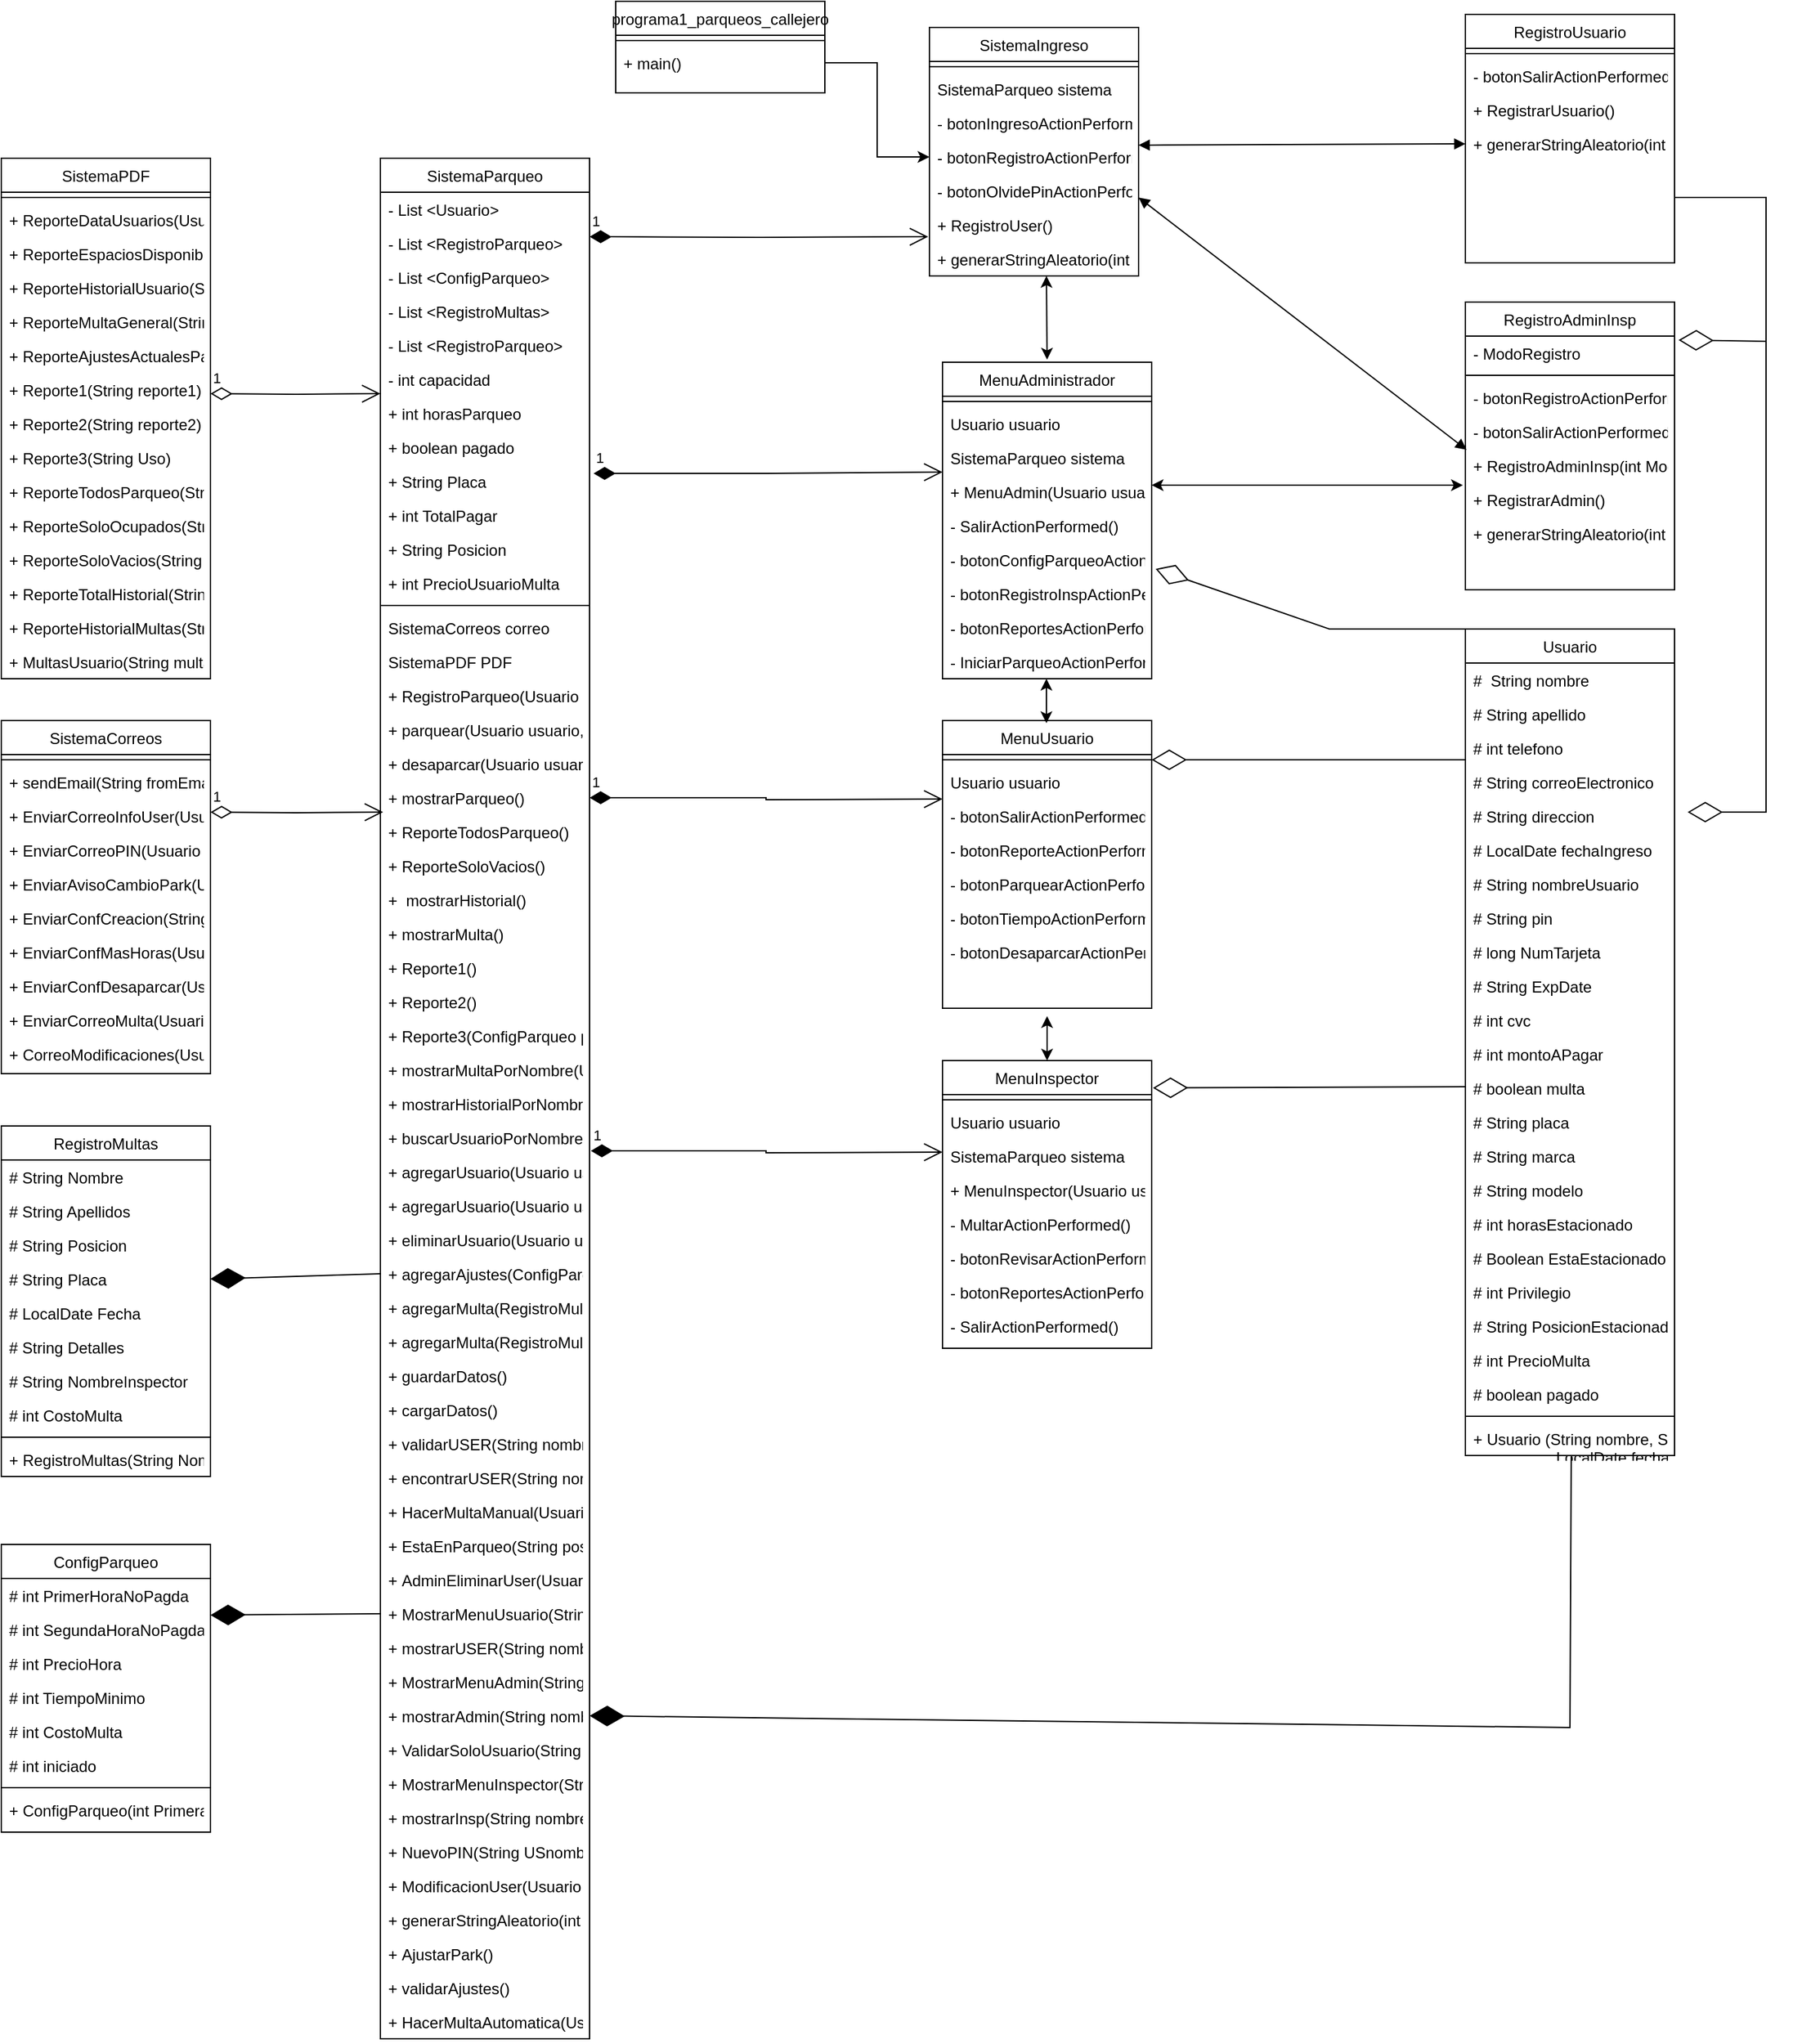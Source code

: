 <mxfile version="24.7.16">
  <diagram id="C5RBs43oDa-KdzZeNtuy" name="Page-1">
    <mxGraphModel dx="2893" dy="1153" grid="1" gridSize="10" guides="1" tooltips="1" connect="1" arrows="1" fold="1" page="1" pageScale="1" pageWidth="827" pageHeight="1169" math="0" shadow="0">
      <root>
        <mxCell id="WIyWlLk6GJQsqaUBKTNV-0" />
        <mxCell id="WIyWlLk6GJQsqaUBKTNV-1" parent="WIyWlLk6GJQsqaUBKTNV-0" />
        <mxCell id="zkfFHV4jXpPFQw0GAbJ--0" value="SistemaPDF" style="swimlane;fontStyle=0;align=center;verticalAlign=top;childLayout=stackLayout;horizontal=1;startSize=26;horizontalStack=0;resizeParent=1;resizeLast=0;collapsible=1;marginBottom=0;rounded=0;shadow=0;strokeWidth=1;" parent="WIyWlLk6GJQsqaUBKTNV-1" vertex="1">
          <mxGeometry x="-150" y="150" width="160" height="398" as="geometry">
            <mxRectangle x="230" y="140" width="160" height="26" as="alternateBounds" />
          </mxGeometry>
        </mxCell>
        <mxCell id="zkfFHV4jXpPFQw0GAbJ--4" value="" style="line;html=1;strokeWidth=1;align=left;verticalAlign=middle;spacingTop=-1;spacingLeft=3;spacingRight=3;rotatable=0;labelPosition=right;points=[];portConstraint=eastwest;" parent="zkfFHV4jXpPFQw0GAbJ--0" vertex="1">
          <mxGeometry y="26" width="160" height="8" as="geometry" />
        </mxCell>
        <mxCell id="zkfFHV4jXpPFQw0GAbJ--5" value="+ ReporteDataUsuarios(Usuario usuario)" style="text;align=left;verticalAlign=top;spacingLeft=4;spacingRight=4;overflow=hidden;rotatable=0;points=[[0,0.5],[1,0.5]];portConstraint=eastwest;" parent="zkfFHV4jXpPFQw0GAbJ--0" vertex="1">
          <mxGeometry y="34" width="160" height="26" as="geometry" />
        </mxCell>
        <mxCell id="oz4j0DTd0U0FXxIARblS-91" value="+ ReporteEspaciosDisponibles(int EspacioDisponible)" style="text;align=left;verticalAlign=top;spacingLeft=4;spacingRight=4;overflow=hidden;rotatable=0;points=[[0,0.5],[1,0.5]];portConstraint=eastwest;" vertex="1" parent="zkfFHV4jXpPFQw0GAbJ--0">
          <mxGeometry y="60" width="160" height="26" as="geometry" />
        </mxCell>
        <mxCell id="oz4j0DTd0U0FXxIARblS-92" value="+ ReporteHistorialUsuario(String history, Usuario usuario)" style="text;align=left;verticalAlign=top;spacingLeft=4;spacingRight=4;overflow=hidden;rotatable=0;points=[[0,0.5],[1,0.5]];portConstraint=eastwest;" vertex="1" parent="zkfFHV4jXpPFQw0GAbJ--0">
          <mxGeometry y="86" width="160" height="26" as="geometry" />
        </mxCell>
        <mxCell id="oz4j0DTd0U0FXxIARblS-93" value="+ ReporteMultaGeneral(String multas)" style="text;align=left;verticalAlign=top;spacingLeft=4;spacingRight=4;overflow=hidden;rotatable=0;points=[[0,0.5],[1,0.5]];portConstraint=eastwest;" vertex="1" parent="zkfFHV4jXpPFQw0GAbJ--0">
          <mxGeometry y="112" width="160" height="26" as="geometry" />
        </mxCell>
        <mxCell id="oz4j0DTd0U0FXxIARblS-94" value="+ ReporteAjustesActualesParqueo(ConfigParqueo park)" style="text;align=left;verticalAlign=top;spacingLeft=4;spacingRight=4;overflow=hidden;rotatable=0;points=[[0,0.5],[1,0.5]];portConstraint=eastwest;" vertex="1" parent="zkfFHV4jXpPFQw0GAbJ--0">
          <mxGeometry y="138" width="160" height="26" as="geometry" />
        </mxCell>
        <mxCell id="oz4j0DTd0U0FXxIARblS-95" value="+ Reporte1(String reporte1)" style="text;align=left;verticalAlign=top;spacingLeft=4;spacingRight=4;overflow=hidden;rotatable=0;points=[[0,0.5],[1,0.5]];portConstraint=eastwest;" vertex="1" parent="zkfFHV4jXpPFQw0GAbJ--0">
          <mxGeometry y="164" width="160" height="26" as="geometry" />
        </mxCell>
        <mxCell id="oz4j0DTd0U0FXxIARblS-96" value="+ Reporte2(String reporte2)" style="text;align=left;verticalAlign=top;spacingLeft=4;spacingRight=4;overflow=hidden;rotatable=0;points=[[0,0.5],[1,0.5]];portConstraint=eastwest;" vertex="1" parent="zkfFHV4jXpPFQw0GAbJ--0">
          <mxGeometry y="190" width="160" height="26" as="geometry" />
        </mxCell>
        <mxCell id="oz4j0DTd0U0FXxIARblS-97" value="+ Reporte3(String Uso)" style="text;align=left;verticalAlign=top;spacingLeft=4;spacingRight=4;overflow=hidden;rotatable=0;points=[[0,0.5],[1,0.5]];portConstraint=eastwest;" vertex="1" parent="zkfFHV4jXpPFQw0GAbJ--0">
          <mxGeometry y="216" width="160" height="26" as="geometry" />
        </mxCell>
        <mxCell id="oz4j0DTd0U0FXxIARblS-98" value="+ ReporteTodosParqueo(String Todos)" style="text;align=left;verticalAlign=top;spacingLeft=4;spacingRight=4;overflow=hidden;rotatable=0;points=[[0,0.5],[1,0.5]];portConstraint=eastwest;" vertex="1" parent="zkfFHV4jXpPFQw0GAbJ--0">
          <mxGeometry y="242" width="160" height="26" as="geometry" />
        </mxCell>
        <mxCell id="oz4j0DTd0U0FXxIARblS-99" value="+ ReporteSoloOcupados(String Ocupados)" style="text;align=left;verticalAlign=top;spacingLeft=4;spacingRight=4;overflow=hidden;rotatable=0;points=[[0,0.5],[1,0.5]];portConstraint=eastwest;" vertex="1" parent="zkfFHV4jXpPFQw0GAbJ--0">
          <mxGeometry y="268" width="160" height="26" as="geometry" />
        </mxCell>
        <mxCell id="oz4j0DTd0U0FXxIARblS-100" value="+ ReporteSoloVacios(String vacios)" style="text;align=left;verticalAlign=top;spacingLeft=4;spacingRight=4;overflow=hidden;rotatable=0;points=[[0,0.5],[1,0.5]];portConstraint=eastwest;" vertex="1" parent="zkfFHV4jXpPFQw0GAbJ--0">
          <mxGeometry y="294" width="160" height="26" as="geometry" />
        </mxCell>
        <mxCell id="oz4j0DTd0U0FXxIARblS-101" value="+ ReporteTotalHistorial(String TotalHistorial)" style="text;align=left;verticalAlign=top;spacingLeft=4;spacingRight=4;overflow=hidden;rotatable=0;points=[[0,0.5],[1,0.5]];portConstraint=eastwest;" vertex="1" parent="zkfFHV4jXpPFQw0GAbJ--0">
          <mxGeometry y="320" width="160" height="26" as="geometry" />
        </mxCell>
        <mxCell id="oz4j0DTd0U0FXxIARblS-102" value="+ ReporteHistorialMultas(String TotalMultas)" style="text;align=left;verticalAlign=top;spacingLeft=4;spacingRight=4;overflow=hidden;rotatable=0;points=[[0,0.5],[1,0.5]];portConstraint=eastwest;" vertex="1" parent="zkfFHV4jXpPFQw0GAbJ--0">
          <mxGeometry y="346" width="160" height="26" as="geometry" />
        </mxCell>
        <mxCell id="oz4j0DTd0U0FXxIARblS-103" value="+ MultasUsuario(String multa)" style="text;align=left;verticalAlign=top;spacingLeft=4;spacingRight=4;overflow=hidden;rotatable=0;points=[[0,0.5],[1,0.5]];portConstraint=eastwest;" vertex="1" parent="zkfFHV4jXpPFQw0GAbJ--0">
          <mxGeometry y="372" width="160" height="26" as="geometry" />
        </mxCell>
        <mxCell id="zkfFHV4jXpPFQw0GAbJ--6" value="SistemaParqueo" style="swimlane;fontStyle=0;align=center;verticalAlign=top;childLayout=stackLayout;horizontal=1;startSize=26;horizontalStack=0;resizeParent=1;resizeLast=0;collapsible=1;marginBottom=0;rounded=0;shadow=0;strokeWidth=1;" parent="WIyWlLk6GJQsqaUBKTNV-1" vertex="1">
          <mxGeometry x="140" y="150" width="160" height="1438" as="geometry">
            <mxRectangle x="130" y="380" width="160" height="26" as="alternateBounds" />
          </mxGeometry>
        </mxCell>
        <mxCell id="zkfFHV4jXpPFQw0GAbJ--7" value="- List &lt;Usuario&gt;" style="text;align=left;verticalAlign=top;spacingLeft=4;spacingRight=4;overflow=hidden;rotatable=0;points=[[0,0.5],[1,0.5]];portConstraint=eastwest;" parent="zkfFHV4jXpPFQw0GAbJ--6" vertex="1">
          <mxGeometry y="26" width="160" height="26" as="geometry" />
        </mxCell>
        <mxCell id="oz4j0DTd0U0FXxIARblS-1" value="- List &lt;RegistroParqueo&gt;" style="text;align=left;verticalAlign=top;spacingLeft=4;spacingRight=4;overflow=hidden;rotatable=0;points=[[0,0.5],[1,0.5]];portConstraint=eastwest;rounded=0;shadow=0;html=0;" vertex="1" parent="zkfFHV4jXpPFQw0GAbJ--6">
          <mxGeometry y="52" width="160" height="26" as="geometry" />
        </mxCell>
        <mxCell id="oz4j0DTd0U0FXxIARblS-2" value="- List &lt;ConfigParqueo&gt;" style="text;align=left;verticalAlign=top;spacingLeft=4;spacingRight=4;overflow=hidden;rotatable=0;points=[[0,0.5],[1,0.5]];portConstraint=eastwest;rounded=0;shadow=0;html=0;" vertex="1" parent="zkfFHV4jXpPFQw0GAbJ--6">
          <mxGeometry y="78" width="160" height="26" as="geometry" />
        </mxCell>
        <mxCell id="oz4j0DTd0U0FXxIARblS-3" value="- List &lt;RegistroMultas&gt;" style="text;align=left;verticalAlign=top;spacingLeft=4;spacingRight=4;overflow=hidden;rotatable=0;points=[[0,0.5],[1,0.5]];portConstraint=eastwest;rounded=0;shadow=0;html=0;" vertex="1" parent="zkfFHV4jXpPFQw0GAbJ--6">
          <mxGeometry y="104" width="160" height="26" as="geometry" />
        </mxCell>
        <mxCell id="oz4j0DTd0U0FXxIARblS-4" value="- List &lt;RegistroParqueo&gt;" style="text;align=left;verticalAlign=top;spacingLeft=4;spacingRight=4;overflow=hidden;rotatable=0;points=[[0,0.5],[1,0.5]];portConstraint=eastwest;rounded=0;shadow=0;html=0;" vertex="1" parent="zkfFHV4jXpPFQw0GAbJ--6">
          <mxGeometry y="130" width="160" height="26" as="geometry" />
        </mxCell>
        <mxCell id="oz4j0DTd0U0FXxIARblS-5" value="- int capacidad" style="text;align=left;verticalAlign=top;spacingLeft=4;spacingRight=4;overflow=hidden;rotatable=0;points=[[0,0.5],[1,0.5]];portConstraint=eastwest;rounded=0;shadow=0;html=0;" vertex="1" parent="zkfFHV4jXpPFQw0GAbJ--6">
          <mxGeometry y="156" width="160" height="26" as="geometry" />
        </mxCell>
        <mxCell id="oz4j0DTd0U0FXxIARblS-6" value="+ int horasParqueo" style="text;align=left;verticalAlign=top;spacingLeft=4;spacingRight=4;overflow=hidden;rotatable=0;points=[[0,0.5],[1,0.5]];portConstraint=eastwest;rounded=0;shadow=0;html=0;" vertex="1" parent="zkfFHV4jXpPFQw0GAbJ--6">
          <mxGeometry y="182" width="160" height="26" as="geometry" />
        </mxCell>
        <mxCell id="oz4j0DTd0U0FXxIARblS-7" value="+ boolean pagado" style="text;align=left;verticalAlign=top;spacingLeft=4;spacingRight=4;overflow=hidden;rotatable=0;points=[[0,0.5],[1,0.5]];portConstraint=eastwest;rounded=0;shadow=0;html=0;" vertex="1" parent="zkfFHV4jXpPFQw0GAbJ--6">
          <mxGeometry y="208" width="160" height="26" as="geometry" />
        </mxCell>
        <mxCell id="oz4j0DTd0U0FXxIARblS-8" value="+ String Placa" style="text;align=left;verticalAlign=top;spacingLeft=4;spacingRight=4;overflow=hidden;rotatable=0;points=[[0,0.5],[1,0.5]];portConstraint=eastwest;rounded=0;shadow=0;html=0;" vertex="1" parent="zkfFHV4jXpPFQw0GAbJ--6">
          <mxGeometry y="234" width="160" height="26" as="geometry" />
        </mxCell>
        <mxCell id="oz4j0DTd0U0FXxIARblS-9" value="+ int TotalPagar" style="text;align=left;verticalAlign=top;spacingLeft=4;spacingRight=4;overflow=hidden;rotatable=0;points=[[0,0.5],[1,0.5]];portConstraint=eastwest;rounded=0;shadow=0;html=0;" vertex="1" parent="zkfFHV4jXpPFQw0GAbJ--6">
          <mxGeometry y="260" width="160" height="26" as="geometry" />
        </mxCell>
        <mxCell id="oz4j0DTd0U0FXxIARblS-10" value="+ String Posicion" style="text;align=left;verticalAlign=top;spacingLeft=4;spacingRight=4;overflow=hidden;rotatable=0;points=[[0,0.5],[1,0.5]];portConstraint=eastwest;rounded=0;shadow=0;html=0;" vertex="1" parent="zkfFHV4jXpPFQw0GAbJ--6">
          <mxGeometry y="286" width="160" height="26" as="geometry" />
        </mxCell>
        <mxCell id="zkfFHV4jXpPFQw0GAbJ--8" value="+ int PrecioUsuarioMulta" style="text;align=left;verticalAlign=top;spacingLeft=4;spacingRight=4;overflow=hidden;rotatable=0;points=[[0,0.5],[1,0.5]];portConstraint=eastwest;rounded=0;shadow=0;html=0;" parent="zkfFHV4jXpPFQw0GAbJ--6" vertex="1">
          <mxGeometry y="312" width="160" height="26" as="geometry" />
        </mxCell>
        <mxCell id="zkfFHV4jXpPFQw0GAbJ--9" value="" style="line;html=1;strokeWidth=1;align=left;verticalAlign=middle;spacingTop=-1;spacingLeft=3;spacingRight=3;rotatable=0;labelPosition=right;points=[];portConstraint=eastwest;" parent="zkfFHV4jXpPFQw0GAbJ--6" vertex="1">
          <mxGeometry y="338" width="160" height="8" as="geometry" />
        </mxCell>
        <mxCell id="zkfFHV4jXpPFQw0GAbJ--10" value="SistemaCorreos correo" style="text;align=left;verticalAlign=top;spacingLeft=4;spacingRight=4;overflow=hidden;rotatable=0;points=[[0,0.5],[1,0.5]];portConstraint=eastwest;fontStyle=0" parent="zkfFHV4jXpPFQw0GAbJ--6" vertex="1">
          <mxGeometry y="346" width="160" height="26" as="geometry" />
        </mxCell>
        <mxCell id="oz4j0DTd0U0FXxIARblS-11" value="SistemaPDF PDF" style="text;align=left;verticalAlign=top;spacingLeft=4;spacingRight=4;overflow=hidden;rotatable=0;points=[[0,0.5],[1,0.5]];portConstraint=eastwest;" vertex="1" parent="zkfFHV4jXpPFQw0GAbJ--6">
          <mxGeometry y="372" width="160" height="26" as="geometry" />
        </mxCell>
        <mxCell id="oz4j0DTd0U0FXxIARblS-12" value="+ RegistroParqueo(Usuario usuario, int horasParqueo, boolean pagado, String Placa, int TotalPago, String Posicion, LocalDate Fecha, int PrecioUsuarioMulta)" style="text;align=left;verticalAlign=top;spacingLeft=4;spacingRight=4;overflow=hidden;rotatable=0;points=[[0,0.5],[1,0.5]];portConstraint=eastwest;" vertex="1" parent="zkfFHV4jXpPFQw0GAbJ--6">
          <mxGeometry y="398" width="160" height="26" as="geometry" />
        </mxCell>
        <mxCell id="oz4j0DTd0U0FXxIARblS-13" value="+ parquear(Usuario usuario, int horasParqueo, boolean pagado, String Placa, int MontoAPagar,String Posicion, LocalDate Fecha , int CostoMulta)" style="text;align=left;verticalAlign=top;spacingLeft=4;spacingRight=4;overflow=hidden;rotatable=0;points=[[0,0.5],[1,0.5]];portConstraint=eastwest;" vertex="1" parent="zkfFHV4jXpPFQw0GAbJ--6">
          <mxGeometry y="424" width="160" height="26" as="geometry" />
        </mxCell>
        <mxCell id="oz4j0DTd0U0FXxIARblS-14" value="+ desaparcar(Usuario usuario)" style="text;align=left;verticalAlign=top;spacingLeft=4;spacingRight=4;overflow=hidden;rotatable=0;points=[[0,0.5],[1,0.5]];portConstraint=eastwest;" vertex="1" parent="zkfFHV4jXpPFQw0GAbJ--6">
          <mxGeometry y="450" width="160" height="26" as="geometry" />
        </mxCell>
        <mxCell id="oz4j0DTd0U0FXxIARblS-15" value="+ mostrarParqueo()" style="text;align=left;verticalAlign=top;spacingLeft=4;spacingRight=4;overflow=hidden;rotatable=0;points=[[0,0.5],[1,0.5]];portConstraint=eastwest;" vertex="1" parent="zkfFHV4jXpPFQw0GAbJ--6">
          <mxGeometry y="476" width="160" height="26" as="geometry" />
        </mxCell>
        <mxCell id="oz4j0DTd0U0FXxIARblS-16" value="+ ReporteTodosParqueo()" style="text;align=left;verticalAlign=top;spacingLeft=4;spacingRight=4;overflow=hidden;rotatable=0;points=[[0,0.5],[1,0.5]];portConstraint=eastwest;" vertex="1" parent="zkfFHV4jXpPFQw0GAbJ--6">
          <mxGeometry y="502" width="160" height="26" as="geometry" />
        </mxCell>
        <mxCell id="oz4j0DTd0U0FXxIARblS-17" value="+ ReporteSoloVacios()" style="text;align=left;verticalAlign=top;spacingLeft=4;spacingRight=4;overflow=hidden;rotatable=0;points=[[0,0.5],[1,0.5]];portConstraint=eastwest;" vertex="1" parent="zkfFHV4jXpPFQw0GAbJ--6">
          <mxGeometry y="528" width="160" height="26" as="geometry" />
        </mxCell>
        <mxCell id="zkfFHV4jXpPFQw0GAbJ--11" value="+  mostrarHistorial()" style="text;align=left;verticalAlign=top;spacingLeft=4;spacingRight=4;overflow=hidden;rotatable=0;points=[[0,0.5],[1,0.5]];portConstraint=eastwest;" parent="zkfFHV4jXpPFQw0GAbJ--6" vertex="1">
          <mxGeometry y="554" width="160" height="26" as="geometry" />
        </mxCell>
        <mxCell id="oz4j0DTd0U0FXxIARblS-18" value="+ mostrarMulta()" style="text;align=left;verticalAlign=top;spacingLeft=4;spacingRight=4;overflow=hidden;rotatable=0;points=[[0,0.5],[1,0.5]];portConstraint=eastwest;" vertex="1" parent="zkfFHV4jXpPFQw0GAbJ--6">
          <mxGeometry y="580" width="160" height="26" as="geometry" />
        </mxCell>
        <mxCell id="oz4j0DTd0U0FXxIARblS-21" value="+ Reporte1()" style="text;align=left;verticalAlign=top;spacingLeft=4;spacingRight=4;overflow=hidden;rotatable=0;points=[[0,0.5],[1,0.5]];portConstraint=eastwest;" vertex="1" parent="zkfFHV4jXpPFQw0GAbJ--6">
          <mxGeometry y="606" width="160" height="26" as="geometry" />
        </mxCell>
        <mxCell id="oz4j0DTd0U0FXxIARblS-20" value="+ Reporte2()" style="text;align=left;verticalAlign=top;spacingLeft=4;spacingRight=4;overflow=hidden;rotatable=0;points=[[0,0.5],[1,0.5]];portConstraint=eastwest;" vertex="1" parent="zkfFHV4jXpPFQw0GAbJ--6">
          <mxGeometry y="632" width="160" height="26" as="geometry" />
        </mxCell>
        <mxCell id="oz4j0DTd0U0FXxIARblS-22" value="+ Reporte3(ConfigParqueo park)" style="text;align=left;verticalAlign=top;spacingLeft=4;spacingRight=4;overflow=hidden;rotatable=0;points=[[0,0.5],[1,0.5]];portConstraint=eastwest;" vertex="1" parent="zkfFHV4jXpPFQw0GAbJ--6">
          <mxGeometry y="658" width="160" height="26" as="geometry" />
        </mxCell>
        <mxCell id="oz4j0DTd0U0FXxIARblS-23" value="+ mostrarMultaPorNombre(Usuario usuario)" style="text;align=left;verticalAlign=top;spacingLeft=4;spacingRight=4;overflow=hidden;rotatable=0;points=[[0,0.5],[1,0.5]];portConstraint=eastwest;" vertex="1" parent="zkfFHV4jXpPFQw0GAbJ--6">
          <mxGeometry y="684" width="160" height="26" as="geometry" />
        </mxCell>
        <mxCell id="oz4j0DTd0U0FXxIARblS-24" value="+ mostrarHistorialPorNombre(Usuario usuario)" style="text;align=left;verticalAlign=top;spacingLeft=4;spacingRight=4;overflow=hidden;rotatable=0;points=[[0,0.5],[1,0.5]];portConstraint=eastwest;" vertex="1" parent="zkfFHV4jXpPFQw0GAbJ--6">
          <mxGeometry y="710" width="160" height="26" as="geometry" />
        </mxCell>
        <mxCell id="oz4j0DTd0U0FXxIARblS-25" value="+ buscarUsuarioPorNombre(String nombre)" style="text;align=left;verticalAlign=top;spacingLeft=4;spacingRight=4;overflow=hidden;rotatable=0;points=[[0,0.5],[1,0.5]];portConstraint=eastwest;" vertex="1" parent="zkfFHV4jXpPFQw0GAbJ--6">
          <mxGeometry y="736" width="160" height="26" as="geometry" />
        </mxCell>
        <mxCell id="oz4j0DTd0U0FXxIARblS-26" value="+ agregarUsuario(Usuario usuario)" style="text;align=left;verticalAlign=top;spacingLeft=4;spacingRight=4;overflow=hidden;rotatable=0;points=[[0,0.5],[1,0.5]];portConstraint=eastwest;" vertex="1" parent="zkfFHV4jXpPFQw0GAbJ--6">
          <mxGeometry y="762" width="160" height="26" as="geometry" />
        </mxCell>
        <mxCell id="oz4j0DTd0U0FXxIARblS-27" value="+ agregarUsuario(Usuario usuario)" style="text;align=left;verticalAlign=top;spacingLeft=4;spacingRight=4;overflow=hidden;rotatable=0;points=[[0,0.5],[1,0.5]];portConstraint=eastwest;" vertex="1" parent="zkfFHV4jXpPFQw0GAbJ--6">
          <mxGeometry y="788" width="160" height="26" as="geometry" />
        </mxCell>
        <mxCell id="oz4j0DTd0U0FXxIARblS-28" value="+ eliminarUsuario(Usuario usuario)" style="text;align=left;verticalAlign=top;spacingLeft=4;spacingRight=4;overflow=hidden;rotatable=0;points=[[0,0.5],[1,0.5]];portConstraint=eastwest;" vertex="1" parent="zkfFHV4jXpPFQw0GAbJ--6">
          <mxGeometry y="814" width="160" height="26" as="geometry" />
        </mxCell>
        <mxCell id="oz4j0DTd0U0FXxIARblS-29" value="+ agregarAjustes(ConfigParqueo configpark)" style="text;align=left;verticalAlign=top;spacingLeft=4;spacingRight=4;overflow=hidden;rotatable=0;points=[[0,0.5],[1,0.5]];portConstraint=eastwest;" vertex="1" parent="zkfFHV4jXpPFQw0GAbJ--6">
          <mxGeometry y="840" width="160" height="26" as="geometry" />
        </mxCell>
        <mxCell id="oz4j0DTd0U0FXxIARblS-30" value="+ agregarMulta(RegistroMultas multa)" style="text;align=left;verticalAlign=top;spacingLeft=4;spacingRight=4;overflow=hidden;rotatable=0;points=[[0,0.5],[1,0.5]];portConstraint=eastwest;" vertex="1" parent="zkfFHV4jXpPFQw0GAbJ--6">
          <mxGeometry y="866" width="160" height="26" as="geometry" />
        </mxCell>
        <mxCell id="oz4j0DTd0U0FXxIARblS-31" value="+ agregarMulta(RegistroMultas multa)" style="text;align=left;verticalAlign=top;spacingLeft=4;spacingRight=4;overflow=hidden;rotatable=0;points=[[0,0.5],[1,0.5]];portConstraint=eastwest;" vertex="1" parent="zkfFHV4jXpPFQw0GAbJ--6">
          <mxGeometry y="892" width="160" height="26" as="geometry" />
        </mxCell>
        <mxCell id="oz4j0DTd0U0FXxIARblS-32" value="+ guardarDatos()" style="text;align=left;verticalAlign=top;spacingLeft=4;spacingRight=4;overflow=hidden;rotatable=0;points=[[0,0.5],[1,0.5]];portConstraint=eastwest;" vertex="1" parent="zkfFHV4jXpPFQw0GAbJ--6">
          <mxGeometry y="918" width="160" height="26" as="geometry" />
        </mxCell>
        <mxCell id="oz4j0DTd0U0FXxIARblS-33" value="+ cargarDatos()" style="text;align=left;verticalAlign=top;spacingLeft=4;spacingRight=4;overflow=hidden;rotatable=0;points=[[0,0.5],[1,0.5]];portConstraint=eastwest;" vertex="1" parent="zkfFHV4jXpPFQw0GAbJ--6">
          <mxGeometry y="944" width="160" height="26" as="geometry" />
        </mxCell>
        <mxCell id="oz4j0DTd0U0FXxIARblS-34" value="+ validarUSER(String nombre, String Pin)" style="text;align=left;verticalAlign=top;spacingLeft=4;spacingRight=4;overflow=hidden;rotatable=0;points=[[0,0.5],[1,0.5]];portConstraint=eastwest;" vertex="1" parent="zkfFHV4jXpPFQw0GAbJ--6">
          <mxGeometry y="970" width="160" height="26" as="geometry" />
        </mxCell>
        <mxCell id="oz4j0DTd0U0FXxIARblS-35" value="+ encontrarUSER(String nombre)" style="text;align=left;verticalAlign=top;spacingLeft=4;spacingRight=4;overflow=hidden;rotatable=0;points=[[0,0.5],[1,0.5]];portConstraint=eastwest;" vertex="1" parent="zkfFHV4jXpPFQw0GAbJ--6">
          <mxGeometry y="996" width="160" height="26" as="geometry" />
        </mxCell>
        <mxCell id="oz4j0DTd0U0FXxIARblS-36" value="+ HacerMultaManual(Usuario usuario,ConfigParqueo park,String NombreInspector,String Detalles)" style="text;align=left;verticalAlign=top;spacingLeft=4;spacingRight=4;overflow=hidden;rotatable=0;points=[[0,0.5],[1,0.5]];portConstraint=eastwest;" vertex="1" parent="zkfFHV4jXpPFQw0GAbJ--6">
          <mxGeometry y="1022" width="160" height="26" as="geometry" />
        </mxCell>
        <mxCell id="oz4j0DTd0U0FXxIARblS-37" value="+ EstaEnParqueo(String posicion)" style="text;align=left;verticalAlign=top;spacingLeft=4;spacingRight=4;overflow=hidden;rotatable=0;points=[[0,0.5],[1,0.5]];portConstraint=eastwest;" vertex="1" parent="zkfFHV4jXpPFQw0GAbJ--6">
          <mxGeometry y="1048" width="160" height="26" as="geometry" />
        </mxCell>
        <mxCell id="oz4j0DTd0U0FXxIARblS-38" value="+ AdminEliminarUser(Usuario usuario)" style="text;align=left;verticalAlign=top;spacingLeft=4;spacingRight=4;overflow=hidden;rotatable=0;points=[[0,0.5],[1,0.5]];portConstraint=eastwest;" vertex="1" parent="zkfFHV4jXpPFQw0GAbJ--6">
          <mxGeometry y="1074" width="160" height="26" as="geometry" />
        </mxCell>
        <mxCell id="oz4j0DTd0U0FXxIARblS-39" value="+ MostrarMenuUsuario(String nombre, String Pin)" style="text;align=left;verticalAlign=top;spacingLeft=4;spacingRight=4;overflow=hidden;rotatable=0;points=[[0,0.5],[1,0.5]];portConstraint=eastwest;" vertex="1" parent="zkfFHV4jXpPFQw0GAbJ--6">
          <mxGeometry y="1100" width="160" height="26" as="geometry" />
        </mxCell>
        <mxCell id="oz4j0DTd0U0FXxIARblS-40" value="+ mostrarUSER(String nombre, String Pin, int choice)" style="text;align=left;verticalAlign=top;spacingLeft=4;spacingRight=4;overflow=hidden;rotatable=0;points=[[0,0.5],[1,0.5]];portConstraint=eastwest;" vertex="1" parent="zkfFHV4jXpPFQw0GAbJ--6">
          <mxGeometry y="1126" width="160" height="26" as="geometry" />
        </mxCell>
        <mxCell id="oz4j0DTd0U0FXxIARblS-44" value="+ MostrarMenuAdmin(String nombre, String Pin)" style="text;align=left;verticalAlign=top;spacingLeft=4;spacingRight=4;overflow=hidden;rotatable=0;points=[[0,0.5],[1,0.5]];portConstraint=eastwest;" vertex="1" parent="zkfFHV4jXpPFQw0GAbJ--6">
          <mxGeometry y="1152" width="160" height="26" as="geometry" />
        </mxCell>
        <mxCell id="oz4j0DTd0U0FXxIARblS-45" value="+ mostrarAdmin(String nombre, String Pin, int choice)" style="text;align=left;verticalAlign=top;spacingLeft=4;spacingRight=4;overflow=hidden;rotatable=0;points=[[0,0.5],[1,0.5]];portConstraint=eastwest;" vertex="1" parent="zkfFHV4jXpPFQw0GAbJ--6">
          <mxGeometry y="1178" width="160" height="26" as="geometry" />
        </mxCell>
        <mxCell id="oz4j0DTd0U0FXxIARblS-41" value="+ ValidarSoloUsuario(String nombre)" style="text;align=left;verticalAlign=top;spacingLeft=4;spacingRight=4;overflow=hidden;rotatable=0;points=[[0,0.5],[1,0.5]];portConstraint=eastwest;" vertex="1" parent="zkfFHV4jXpPFQw0GAbJ--6">
          <mxGeometry y="1204" width="160" height="26" as="geometry" />
        </mxCell>
        <mxCell id="oz4j0DTd0U0FXxIARblS-46" value="+ MostrarMenuInspector(String nombre, String Pin)" style="text;align=left;verticalAlign=top;spacingLeft=4;spacingRight=4;overflow=hidden;rotatable=0;points=[[0,0.5],[1,0.5]];portConstraint=eastwest;" vertex="1" parent="zkfFHV4jXpPFQw0GAbJ--6">
          <mxGeometry y="1230" width="160" height="26" as="geometry" />
        </mxCell>
        <mxCell id="oz4j0DTd0U0FXxIARblS-47" value="+ mostrarInsp(String nombre, String Pin,int choice)" style="text;align=left;verticalAlign=top;spacingLeft=4;spacingRight=4;overflow=hidden;rotatable=0;points=[[0,0.5],[1,0.5]];portConstraint=eastwest;" vertex="1" parent="zkfFHV4jXpPFQw0GAbJ--6">
          <mxGeometry y="1256" width="160" height="26" as="geometry" />
        </mxCell>
        <mxCell id="oz4j0DTd0U0FXxIARblS-42" value="+ NuevoPIN(String USnombre)" style="text;align=left;verticalAlign=top;spacingLeft=4;spacingRight=4;overflow=hidden;rotatable=0;points=[[0,0.5],[1,0.5]];portConstraint=eastwest;" vertex="1" parent="zkfFHV4jXpPFQw0GAbJ--6">
          <mxGeometry y="1282" width="160" height="26" as="geometry" />
        </mxCell>
        <mxCell id="oz4j0DTd0U0FXxIARblS-48" value="+ ModificacionUser(Usuario usuario)" style="text;align=left;verticalAlign=top;spacingLeft=4;spacingRight=4;overflow=hidden;rotatable=0;points=[[0,0.5],[1,0.5]];portConstraint=eastwest;" vertex="1" parent="zkfFHV4jXpPFQw0GAbJ--6">
          <mxGeometry y="1308" width="160" height="26" as="geometry" />
        </mxCell>
        <mxCell id="oz4j0DTd0U0FXxIARblS-43" value="+ generarStringAleatorio(int longitud)" style="text;align=left;verticalAlign=top;spacingLeft=4;spacingRight=4;overflow=hidden;rotatable=0;points=[[0,0.5],[1,0.5]];portConstraint=eastwest;" vertex="1" parent="zkfFHV4jXpPFQw0GAbJ--6">
          <mxGeometry y="1334" width="160" height="26" as="geometry" />
        </mxCell>
        <mxCell id="oz4j0DTd0U0FXxIARblS-49" value="+ AjustarPark()" style="text;align=left;verticalAlign=top;spacingLeft=4;spacingRight=4;overflow=hidden;rotatable=0;points=[[0,0.5],[1,0.5]];portConstraint=eastwest;" vertex="1" parent="zkfFHV4jXpPFQw0GAbJ--6">
          <mxGeometry y="1360" width="160" height="26" as="geometry" />
        </mxCell>
        <mxCell id="oz4j0DTd0U0FXxIARblS-50" value="+ validarAjustes()" style="text;align=left;verticalAlign=top;spacingLeft=4;spacingRight=4;overflow=hidden;rotatable=0;points=[[0,0.5],[1,0.5]];portConstraint=eastwest;" vertex="1" parent="zkfFHV4jXpPFQw0GAbJ--6">
          <mxGeometry y="1386" width="160" height="26" as="geometry" />
        </mxCell>
        <mxCell id="oz4j0DTd0U0FXxIARblS-19" value="+ HacerMultaAutomatica(Usuario usuario, ConfigParqueo park)" style="text;align=left;verticalAlign=top;spacingLeft=4;spacingRight=4;overflow=hidden;rotatable=0;points=[[0,0.5],[1,0.5]];portConstraint=eastwest;" vertex="1" parent="zkfFHV4jXpPFQw0GAbJ--6">
          <mxGeometry y="1412" width="160" height="26" as="geometry" />
        </mxCell>
        <mxCell id="zkfFHV4jXpPFQw0GAbJ--13" value="Usuario" style="swimlane;fontStyle=0;align=center;verticalAlign=top;childLayout=stackLayout;horizontal=1;startSize=26;horizontalStack=0;resizeParent=1;resizeLast=0;collapsible=1;marginBottom=0;rounded=0;shadow=0;strokeWidth=1;" parent="WIyWlLk6GJQsqaUBKTNV-1" vertex="1">
          <mxGeometry x="970" y="510" width="160" height="632" as="geometry">
            <mxRectangle x="340" y="380" width="170" height="26" as="alternateBounds" />
          </mxGeometry>
        </mxCell>
        <mxCell id="zkfFHV4jXpPFQw0GAbJ--14" value="#  String nombre" style="text;align=left;verticalAlign=top;spacingLeft=4;spacingRight=4;overflow=hidden;rotatable=0;points=[[0,0.5],[1,0.5]];portConstraint=eastwest;" parent="zkfFHV4jXpPFQw0GAbJ--13" vertex="1">
          <mxGeometry y="26" width="160" height="26" as="geometry" />
        </mxCell>
        <mxCell id="oz4j0DTd0U0FXxIARblS-55" value="# String apellido" style="text;align=left;verticalAlign=top;spacingLeft=4;spacingRight=4;overflow=hidden;rotatable=0;points=[[0,0.5],[1,0.5]];portConstraint=eastwest;" vertex="1" parent="zkfFHV4jXpPFQw0GAbJ--13">
          <mxGeometry y="52" width="160" height="26" as="geometry" />
        </mxCell>
        <mxCell id="oz4j0DTd0U0FXxIARblS-56" value="# int telefono" style="text;align=left;verticalAlign=top;spacingLeft=4;spacingRight=4;overflow=hidden;rotatable=0;points=[[0,0.5],[1,0.5]];portConstraint=eastwest;" vertex="1" parent="zkfFHV4jXpPFQw0GAbJ--13">
          <mxGeometry y="78" width="160" height="26" as="geometry" />
        </mxCell>
        <mxCell id="oz4j0DTd0U0FXxIARblS-57" value="# String correoElectronico" style="text;align=left;verticalAlign=top;spacingLeft=4;spacingRight=4;overflow=hidden;rotatable=0;points=[[0,0.5],[1,0.5]];portConstraint=eastwest;" vertex="1" parent="zkfFHV4jXpPFQw0GAbJ--13">
          <mxGeometry y="104" width="160" height="26" as="geometry" />
        </mxCell>
        <mxCell id="oz4j0DTd0U0FXxIARblS-58" value="# String direccion" style="text;align=left;verticalAlign=top;spacingLeft=4;spacingRight=4;overflow=hidden;rotatable=0;points=[[0,0.5],[1,0.5]];portConstraint=eastwest;" vertex="1" parent="zkfFHV4jXpPFQw0GAbJ--13">
          <mxGeometry y="130" width="160" height="26" as="geometry" />
        </mxCell>
        <mxCell id="oz4j0DTd0U0FXxIARblS-59" value="# LocalDate fechaIngreso" style="text;align=left;verticalAlign=top;spacingLeft=4;spacingRight=4;overflow=hidden;rotatable=0;points=[[0,0.5],[1,0.5]];portConstraint=eastwest;" vertex="1" parent="zkfFHV4jXpPFQw0GAbJ--13">
          <mxGeometry y="156" width="160" height="26" as="geometry" />
        </mxCell>
        <mxCell id="oz4j0DTd0U0FXxIARblS-60" value="# String nombreUsuario" style="text;align=left;verticalAlign=top;spacingLeft=4;spacingRight=4;overflow=hidden;rotatable=0;points=[[0,0.5],[1,0.5]];portConstraint=eastwest;" vertex="1" parent="zkfFHV4jXpPFQw0GAbJ--13">
          <mxGeometry y="182" width="160" height="26" as="geometry" />
        </mxCell>
        <mxCell id="oz4j0DTd0U0FXxIARblS-61" value="# String pin" style="text;align=left;verticalAlign=top;spacingLeft=4;spacingRight=4;overflow=hidden;rotatable=0;points=[[0,0.5],[1,0.5]];portConstraint=eastwest;" vertex="1" parent="zkfFHV4jXpPFQw0GAbJ--13">
          <mxGeometry y="208" width="160" height="26" as="geometry" />
        </mxCell>
        <mxCell id="oz4j0DTd0U0FXxIARblS-62" value="# long NumTarjeta" style="text;align=left;verticalAlign=top;spacingLeft=4;spacingRight=4;overflow=hidden;rotatable=0;points=[[0,0.5],[1,0.5]];portConstraint=eastwest;" vertex="1" parent="zkfFHV4jXpPFQw0GAbJ--13">
          <mxGeometry y="234" width="160" height="26" as="geometry" />
        </mxCell>
        <mxCell id="oz4j0DTd0U0FXxIARblS-63" value="# String ExpDate" style="text;align=left;verticalAlign=top;spacingLeft=4;spacingRight=4;overflow=hidden;rotatable=0;points=[[0,0.5],[1,0.5]];portConstraint=eastwest;" vertex="1" parent="zkfFHV4jXpPFQw0GAbJ--13">
          <mxGeometry y="260" width="160" height="26" as="geometry" />
        </mxCell>
        <mxCell id="oz4j0DTd0U0FXxIARblS-64" value="# int cvc" style="text;align=left;verticalAlign=top;spacingLeft=4;spacingRight=4;overflow=hidden;rotatable=0;points=[[0,0.5],[1,0.5]];portConstraint=eastwest;" vertex="1" parent="zkfFHV4jXpPFQw0GAbJ--13">
          <mxGeometry y="286" width="160" height="26" as="geometry" />
        </mxCell>
        <mxCell id="oz4j0DTd0U0FXxIARblS-65" value="# int montoAPagar" style="text;align=left;verticalAlign=top;spacingLeft=4;spacingRight=4;overflow=hidden;rotatable=0;points=[[0,0.5],[1,0.5]];portConstraint=eastwest;" vertex="1" parent="zkfFHV4jXpPFQw0GAbJ--13">
          <mxGeometry y="312" width="160" height="26" as="geometry" />
        </mxCell>
        <mxCell id="oz4j0DTd0U0FXxIARblS-66" value="# boolean multa" style="text;align=left;verticalAlign=top;spacingLeft=4;spacingRight=4;overflow=hidden;rotatable=0;points=[[0,0.5],[1,0.5]];portConstraint=eastwest;" vertex="1" parent="zkfFHV4jXpPFQw0GAbJ--13">
          <mxGeometry y="338" width="160" height="26" as="geometry" />
        </mxCell>
        <mxCell id="oz4j0DTd0U0FXxIARblS-67" value="# String placa" style="text;align=left;verticalAlign=top;spacingLeft=4;spacingRight=4;overflow=hidden;rotatable=0;points=[[0,0.5],[1,0.5]];portConstraint=eastwest;" vertex="1" parent="zkfFHV4jXpPFQw0GAbJ--13">
          <mxGeometry y="364" width="160" height="26" as="geometry" />
        </mxCell>
        <mxCell id="oz4j0DTd0U0FXxIARblS-68" value="# String marca" style="text;align=left;verticalAlign=top;spacingLeft=4;spacingRight=4;overflow=hidden;rotatable=0;points=[[0,0.5],[1,0.5]];portConstraint=eastwest;" vertex="1" parent="zkfFHV4jXpPFQw0GAbJ--13">
          <mxGeometry y="390" width="160" height="26" as="geometry" />
        </mxCell>
        <mxCell id="oz4j0DTd0U0FXxIARblS-69" value="# String modelo" style="text;align=left;verticalAlign=top;spacingLeft=4;spacingRight=4;overflow=hidden;rotatable=0;points=[[0,0.5],[1,0.5]];portConstraint=eastwest;" vertex="1" parent="zkfFHV4jXpPFQw0GAbJ--13">
          <mxGeometry y="416" width="160" height="26" as="geometry" />
        </mxCell>
        <mxCell id="oz4j0DTd0U0FXxIARblS-70" value="# int horasEstacionado" style="text;align=left;verticalAlign=top;spacingLeft=4;spacingRight=4;overflow=hidden;rotatable=0;points=[[0,0.5],[1,0.5]];portConstraint=eastwest;" vertex="1" parent="zkfFHV4jXpPFQw0GAbJ--13">
          <mxGeometry y="442" width="160" height="26" as="geometry" />
        </mxCell>
        <mxCell id="oz4j0DTd0U0FXxIARblS-71" value="# Boolean EstaEstacionado" style="text;align=left;verticalAlign=top;spacingLeft=4;spacingRight=4;overflow=hidden;rotatable=0;points=[[0,0.5],[1,0.5]];portConstraint=eastwest;" vertex="1" parent="zkfFHV4jXpPFQw0GAbJ--13">
          <mxGeometry y="468" width="160" height="26" as="geometry" />
        </mxCell>
        <mxCell id="oz4j0DTd0U0FXxIARblS-72" value="# int Privilegio" style="text;align=left;verticalAlign=top;spacingLeft=4;spacingRight=4;overflow=hidden;rotatable=0;points=[[0,0.5],[1,0.5]];portConstraint=eastwest;" vertex="1" parent="zkfFHV4jXpPFQw0GAbJ--13">
          <mxGeometry y="494" width="160" height="26" as="geometry" />
        </mxCell>
        <mxCell id="oz4j0DTd0U0FXxIARblS-73" value="# String PosicionEstacionado" style="text;align=left;verticalAlign=top;spacingLeft=4;spacingRight=4;overflow=hidden;rotatable=0;points=[[0,0.5],[1,0.5]];portConstraint=eastwest;" vertex="1" parent="zkfFHV4jXpPFQw0GAbJ--13">
          <mxGeometry y="520" width="160" height="26" as="geometry" />
        </mxCell>
        <mxCell id="oz4j0DTd0U0FXxIARblS-74" value="# int PrecioMulta" style="text;align=left;verticalAlign=top;spacingLeft=4;spacingRight=4;overflow=hidden;rotatable=0;points=[[0,0.5],[1,0.5]];portConstraint=eastwest;" vertex="1" parent="zkfFHV4jXpPFQw0GAbJ--13">
          <mxGeometry y="546" width="160" height="26" as="geometry" />
        </mxCell>
        <mxCell id="oz4j0DTd0U0FXxIARblS-75" value="# boolean pagado" style="text;align=left;verticalAlign=top;spacingLeft=4;spacingRight=4;overflow=hidden;rotatable=0;points=[[0,0.5],[1,0.5]];portConstraint=eastwest;" vertex="1" parent="zkfFHV4jXpPFQw0GAbJ--13">
          <mxGeometry y="572" width="160" height="26" as="geometry" />
        </mxCell>
        <mxCell id="zkfFHV4jXpPFQw0GAbJ--15" value="" style="line;html=1;strokeWidth=1;align=left;verticalAlign=middle;spacingTop=-1;spacingLeft=3;spacingRight=3;rotatable=0;labelPosition=right;points=[];portConstraint=eastwest;" parent="zkfFHV4jXpPFQw0GAbJ--13" vertex="1">
          <mxGeometry y="598" width="160" height="8" as="geometry" />
        </mxCell>
        <mxCell id="zkfFHV4jXpPFQw0GAbJ--25" value="+ Usuario (String nombre, String apellido, int telefono, String correoElectronico, String direccion,&#xa;                   LocalDate fechaIngreso, String nombreUsuario, String pin, long NumTarjeta ,String ExpDate, int cvc, String Placa, String Marca, String Modelo, int horasEstacionado, boolean EstaEstacionado, int privilegio, String PosicionEstacionado)" style="text;align=left;verticalAlign=top;spacingLeft=4;spacingRight=4;overflow=hidden;rotatable=0;points=[[0,0.5],[1,0.5]];portConstraint=eastwest;" parent="zkfFHV4jXpPFQw0GAbJ--13" vertex="1">
          <mxGeometry y="606" width="160" height="26" as="geometry" />
        </mxCell>
        <mxCell id="zkfFHV4jXpPFQw0GAbJ--17" value="RegistroMultas" style="swimlane;fontStyle=0;align=center;verticalAlign=top;childLayout=stackLayout;horizontal=1;startSize=26;horizontalStack=0;resizeParent=1;resizeLast=0;collapsible=1;marginBottom=0;rounded=0;shadow=0;strokeWidth=1;" parent="WIyWlLk6GJQsqaUBKTNV-1" vertex="1">
          <mxGeometry x="-150" y="890" width="160" height="268" as="geometry">
            <mxRectangle x="550" y="140" width="160" height="26" as="alternateBounds" />
          </mxGeometry>
        </mxCell>
        <mxCell id="zkfFHV4jXpPFQw0GAbJ--18" value="# String Nombre" style="text;align=left;verticalAlign=top;spacingLeft=4;spacingRight=4;overflow=hidden;rotatable=0;points=[[0,0.5],[1,0.5]];portConstraint=eastwest;" parent="zkfFHV4jXpPFQw0GAbJ--17" vertex="1">
          <mxGeometry y="26" width="160" height="26" as="geometry" />
        </mxCell>
        <mxCell id="zkfFHV4jXpPFQw0GAbJ--19" value="# String Apellidos" style="text;align=left;verticalAlign=top;spacingLeft=4;spacingRight=4;overflow=hidden;rotatable=0;points=[[0,0.5],[1,0.5]];portConstraint=eastwest;rounded=0;shadow=0;html=0;" parent="zkfFHV4jXpPFQw0GAbJ--17" vertex="1">
          <mxGeometry y="52" width="160" height="26" as="geometry" />
        </mxCell>
        <mxCell id="zkfFHV4jXpPFQw0GAbJ--20" value="# String Posicion" style="text;align=left;verticalAlign=top;spacingLeft=4;spacingRight=4;overflow=hidden;rotatable=0;points=[[0,0.5],[1,0.5]];portConstraint=eastwest;rounded=0;shadow=0;html=0;" parent="zkfFHV4jXpPFQw0GAbJ--17" vertex="1">
          <mxGeometry y="78" width="160" height="26" as="geometry" />
        </mxCell>
        <mxCell id="zkfFHV4jXpPFQw0GAbJ--21" value="# String Placa" style="text;align=left;verticalAlign=top;spacingLeft=4;spacingRight=4;overflow=hidden;rotatable=0;points=[[0,0.5],[1,0.5]];portConstraint=eastwest;rounded=0;shadow=0;html=0;" parent="zkfFHV4jXpPFQw0GAbJ--17" vertex="1">
          <mxGeometry y="104" width="160" height="26" as="geometry" />
        </mxCell>
        <mxCell id="zkfFHV4jXpPFQw0GAbJ--22" value="# LocalDate Fecha" style="text;align=left;verticalAlign=top;spacingLeft=4;spacingRight=4;overflow=hidden;rotatable=0;points=[[0,0.5],[1,0.5]];portConstraint=eastwest;rounded=0;shadow=0;html=0;" parent="zkfFHV4jXpPFQw0GAbJ--17" vertex="1">
          <mxGeometry y="130" width="160" height="26" as="geometry" />
        </mxCell>
        <mxCell id="oz4j0DTd0U0FXxIARblS-76" value="# String Detalles" style="text;align=left;verticalAlign=top;spacingLeft=4;spacingRight=4;overflow=hidden;rotatable=0;points=[[0,0.5],[1,0.5]];portConstraint=eastwest;rounded=0;shadow=0;html=0;" vertex="1" parent="zkfFHV4jXpPFQw0GAbJ--17">
          <mxGeometry y="156" width="160" height="26" as="geometry" />
        </mxCell>
        <mxCell id="oz4j0DTd0U0FXxIARblS-77" value="# String NombreInspector" style="text;align=left;verticalAlign=top;spacingLeft=4;spacingRight=4;overflow=hidden;rotatable=0;points=[[0,0.5],[1,0.5]];portConstraint=eastwest;rounded=0;shadow=0;html=0;" vertex="1" parent="zkfFHV4jXpPFQw0GAbJ--17">
          <mxGeometry y="182" width="160" height="26" as="geometry" />
        </mxCell>
        <mxCell id="oz4j0DTd0U0FXxIARblS-78" value="# int CostoMulta" style="text;align=left;verticalAlign=top;spacingLeft=4;spacingRight=4;overflow=hidden;rotatable=0;points=[[0,0.5],[1,0.5]];portConstraint=eastwest;rounded=0;shadow=0;html=0;" vertex="1" parent="zkfFHV4jXpPFQw0GAbJ--17">
          <mxGeometry y="208" width="160" height="26" as="geometry" />
        </mxCell>
        <mxCell id="zkfFHV4jXpPFQw0GAbJ--23" value="" style="line;html=1;strokeWidth=1;align=left;verticalAlign=middle;spacingTop=-1;spacingLeft=3;spacingRight=3;rotatable=0;labelPosition=right;points=[];portConstraint=eastwest;" parent="zkfFHV4jXpPFQw0GAbJ--17" vertex="1">
          <mxGeometry y="234" width="160" height="8" as="geometry" />
        </mxCell>
        <mxCell id="zkfFHV4jXpPFQw0GAbJ--24" value="+ RegistroMultas(String Nombre, String Apellidos, String Posicion,String Placa, LocalDate Fecha, String Detalles, String NombreInspector, int costomulta)" style="text;align=left;verticalAlign=top;spacingLeft=4;spacingRight=4;overflow=hidden;rotatable=0;points=[[0,0.5],[1,0.5]];portConstraint=eastwest;" parent="zkfFHV4jXpPFQw0GAbJ--17" vertex="1">
          <mxGeometry y="242" width="160" height="26" as="geometry" />
        </mxCell>
        <mxCell id="oz4j0DTd0U0FXxIARblS-80" value="ConfigParqueo" style="swimlane;fontStyle=0;align=center;verticalAlign=top;childLayout=stackLayout;horizontal=1;startSize=26;horizontalStack=0;resizeParent=1;resizeLast=0;collapsible=1;marginBottom=0;rounded=0;shadow=0;strokeWidth=1;" vertex="1" parent="WIyWlLk6GJQsqaUBKTNV-1">
          <mxGeometry x="-150" y="1210" width="160" height="220" as="geometry">
            <mxRectangle x="550" y="140" width="160" height="26" as="alternateBounds" />
          </mxGeometry>
        </mxCell>
        <mxCell id="oz4j0DTd0U0FXxIARblS-81" value="# int PrimerHoraNoPagda" style="text;align=left;verticalAlign=top;spacingLeft=4;spacingRight=4;overflow=hidden;rotatable=0;points=[[0,0.5],[1,0.5]];portConstraint=eastwest;" vertex="1" parent="oz4j0DTd0U0FXxIARblS-80">
          <mxGeometry y="26" width="160" height="26" as="geometry" />
        </mxCell>
        <mxCell id="oz4j0DTd0U0FXxIARblS-82" value="# int SegundaHoraNoPagda" style="text;align=left;verticalAlign=top;spacingLeft=4;spacingRight=4;overflow=hidden;rotatable=0;points=[[0,0.5],[1,0.5]];portConstraint=eastwest;rounded=0;shadow=0;html=0;" vertex="1" parent="oz4j0DTd0U0FXxIARblS-80">
          <mxGeometry y="52" width="160" height="26" as="geometry" />
        </mxCell>
        <mxCell id="oz4j0DTd0U0FXxIARblS-83" value="# int PrecioHora " style="text;align=left;verticalAlign=top;spacingLeft=4;spacingRight=4;overflow=hidden;rotatable=0;points=[[0,0.5],[1,0.5]];portConstraint=eastwest;rounded=0;shadow=0;html=0;" vertex="1" parent="oz4j0DTd0U0FXxIARblS-80">
          <mxGeometry y="78" width="160" height="26" as="geometry" />
        </mxCell>
        <mxCell id="oz4j0DTd0U0FXxIARblS-84" value="# int TiempoMinimo" style="text;align=left;verticalAlign=top;spacingLeft=4;spacingRight=4;overflow=hidden;rotatable=0;points=[[0,0.5],[1,0.5]];portConstraint=eastwest;rounded=0;shadow=0;html=0;" vertex="1" parent="oz4j0DTd0U0FXxIARblS-80">
          <mxGeometry y="104" width="160" height="26" as="geometry" />
        </mxCell>
        <mxCell id="oz4j0DTd0U0FXxIARblS-85" value="# int CostoMulta" style="text;align=left;verticalAlign=top;spacingLeft=4;spacingRight=4;overflow=hidden;rotatable=0;points=[[0,0.5],[1,0.5]];portConstraint=eastwest;rounded=0;shadow=0;html=0;" vertex="1" parent="oz4j0DTd0U0FXxIARblS-80">
          <mxGeometry y="130" width="160" height="26" as="geometry" />
        </mxCell>
        <mxCell id="oz4j0DTd0U0FXxIARblS-86" value="# int iniciado" style="text;align=left;verticalAlign=top;spacingLeft=4;spacingRight=4;overflow=hidden;rotatable=0;points=[[0,0.5],[1,0.5]];portConstraint=eastwest;rounded=0;shadow=0;html=0;" vertex="1" parent="oz4j0DTd0U0FXxIARblS-80">
          <mxGeometry y="156" width="160" height="26" as="geometry" />
        </mxCell>
        <mxCell id="oz4j0DTd0U0FXxIARblS-89" value="" style="line;html=1;strokeWidth=1;align=left;verticalAlign=middle;spacingTop=-1;spacingLeft=3;spacingRight=3;rotatable=0;labelPosition=right;points=[];portConstraint=eastwest;" vertex="1" parent="oz4j0DTd0U0FXxIARblS-80">
          <mxGeometry y="182" width="160" height="8" as="geometry" />
        </mxCell>
        <mxCell id="oz4j0DTd0U0FXxIARblS-90" value="+ ConfigParqueo(int PrimeraHora, int SegundaHora, int PrecioHora, int TiempoMin, int Multa, int Iniciar)" style="text;align=left;verticalAlign=top;spacingLeft=4;spacingRight=4;overflow=hidden;rotatable=0;points=[[0,0.5],[1,0.5]];portConstraint=eastwest;" vertex="1" parent="oz4j0DTd0U0FXxIARblS-80">
          <mxGeometry y="190" width="160" height="26" as="geometry" />
        </mxCell>
        <mxCell id="oz4j0DTd0U0FXxIARblS-104" value="SistemaCorreos" style="swimlane;fontStyle=0;align=center;verticalAlign=top;childLayout=stackLayout;horizontal=1;startSize=26;horizontalStack=0;resizeParent=1;resizeLast=0;collapsible=1;marginBottom=0;rounded=0;shadow=0;strokeWidth=1;" vertex="1" parent="WIyWlLk6GJQsqaUBKTNV-1">
          <mxGeometry x="-150" y="580" width="160" height="270" as="geometry">
            <mxRectangle x="230" y="140" width="160" height="26" as="alternateBounds" />
          </mxGeometry>
        </mxCell>
        <mxCell id="oz4j0DTd0U0FXxIARblS-105" value="" style="line;html=1;strokeWidth=1;align=left;verticalAlign=middle;spacingTop=-1;spacingLeft=3;spacingRight=3;rotatable=0;labelPosition=right;points=[];portConstraint=eastwest;" vertex="1" parent="oz4j0DTd0U0FXxIARblS-104">
          <mxGeometry y="26" width="160" height="8" as="geometry" />
        </mxCell>
        <mxCell id="oz4j0DTd0U0FXxIARblS-106" value="+ sendEmail(String fromEmail, String password, String toEmail, String subject, String messageBody)" style="text;align=left;verticalAlign=top;spacingLeft=4;spacingRight=4;overflow=hidden;rotatable=0;points=[[0,0.5],[1,0.5]];portConstraint=eastwest;" vertex="1" parent="oz4j0DTd0U0FXxIARblS-104">
          <mxGeometry y="34" width="160" height="26" as="geometry" />
        </mxCell>
        <mxCell id="oz4j0DTd0U0FXxIARblS-107" value="+ EnviarCorreoInfoUser(Usuario usuario)" style="text;align=left;verticalAlign=top;spacingLeft=4;spacingRight=4;overflow=hidden;rotatable=0;points=[[0,0.5],[1,0.5]];portConstraint=eastwest;" vertex="1" parent="oz4j0DTd0U0FXxIARblS-104">
          <mxGeometry y="60" width="160" height="26" as="geometry" />
        </mxCell>
        <mxCell id="oz4j0DTd0U0FXxIARblS-108" value="+ EnviarCorreoPIN(Usuario usuario)" style="text;align=left;verticalAlign=top;spacingLeft=4;spacingRight=4;overflow=hidden;rotatable=0;points=[[0,0.5],[1,0.5]];portConstraint=eastwest;" vertex="1" parent="oz4j0DTd0U0FXxIARblS-104">
          <mxGeometry y="86" width="160" height="26" as="geometry" />
        </mxCell>
        <mxCell id="oz4j0DTd0U0FXxIARblS-109" value="+ EnviarAvisoCambioPark(Usuario usuario, ConfigParqueo park)" style="text;align=left;verticalAlign=top;spacingLeft=4;spacingRight=4;overflow=hidden;rotatable=0;points=[[0,0.5],[1,0.5]];portConstraint=eastwest;" vertex="1" parent="oz4j0DTd0U0FXxIARblS-104">
          <mxGeometry y="112" width="160" height="26" as="geometry" />
        </mxCell>
        <mxCell id="oz4j0DTd0U0FXxIARblS-110" value="+ EnviarConfCreacion(String correo)" style="text;align=left;verticalAlign=top;spacingLeft=4;spacingRight=4;overflow=hidden;rotatable=0;points=[[0,0.5],[1,0.5]];portConstraint=eastwest;" vertex="1" parent="oz4j0DTd0U0FXxIARblS-104">
          <mxGeometry y="138" width="160" height="26" as="geometry" />
        </mxCell>
        <mxCell id="oz4j0DTd0U0FXxIARblS-111" value="+ EnviarConfMasHoras(Usuario usuario, int horas Antes)" style="text;align=left;verticalAlign=top;spacingLeft=4;spacingRight=4;overflow=hidden;rotatable=0;points=[[0,0.5],[1,0.5]];portConstraint=eastwest;" vertex="1" parent="oz4j0DTd0U0FXxIARblS-104">
          <mxGeometry y="164" width="160" height="26" as="geometry" />
        </mxCell>
        <mxCell id="oz4j0DTd0U0FXxIARblS-112" value="+ EnviarConfDesaparcar(Usuario usuario, ConfigParqueo park)" style="text;align=left;verticalAlign=top;spacingLeft=4;spacingRight=4;overflow=hidden;rotatable=0;points=[[0,0.5],[1,0.5]];portConstraint=eastwest;" vertex="1" parent="oz4j0DTd0U0FXxIARblS-104">
          <mxGeometry y="190" width="160" height="26" as="geometry" />
        </mxCell>
        <mxCell id="oz4j0DTd0U0FXxIARblS-113" value="+ EnviarCorreoMulta(Usuario usuario, String Detalles, String NomInspector)" style="text;align=left;verticalAlign=top;spacingLeft=4;spacingRight=4;overflow=hidden;rotatable=0;points=[[0,0.5],[1,0.5]];portConstraint=eastwest;" vertex="1" parent="oz4j0DTd0U0FXxIARblS-104">
          <mxGeometry y="216" width="160" height="26" as="geometry" />
        </mxCell>
        <mxCell id="oz4j0DTd0U0FXxIARblS-114" value="+ CorreoModificaciones(Usuario usuario)" style="text;align=left;verticalAlign=top;spacingLeft=4;spacingRight=4;overflow=hidden;rotatable=0;points=[[0,0.5],[1,0.5]];portConstraint=eastwest;" vertex="1" parent="oz4j0DTd0U0FXxIARblS-104">
          <mxGeometry y="242" width="160" height="26" as="geometry" />
        </mxCell>
        <mxCell id="oz4j0DTd0U0FXxIARblS-131" value="SistemaIngreso" style="swimlane;fontStyle=0;align=center;verticalAlign=top;childLayout=stackLayout;horizontal=1;startSize=26;horizontalStack=0;resizeParent=1;resizeLast=0;collapsible=1;marginBottom=0;rounded=0;shadow=0;strokeWidth=1;" vertex="1" parent="WIyWlLk6GJQsqaUBKTNV-1">
          <mxGeometry x="560" y="50" width="160" height="190" as="geometry">
            <mxRectangle x="550" y="140" width="160" height="26" as="alternateBounds" />
          </mxGeometry>
        </mxCell>
        <mxCell id="oz4j0DTd0U0FXxIARblS-138" value="" style="line;html=1;strokeWidth=1;align=left;verticalAlign=middle;spacingTop=-1;spacingLeft=3;spacingRight=3;rotatable=0;labelPosition=right;points=[];portConstraint=eastwest;" vertex="1" parent="oz4j0DTd0U0FXxIARblS-131">
          <mxGeometry y="26" width="160" height="8" as="geometry" />
        </mxCell>
        <mxCell id="oz4j0DTd0U0FXxIARblS-139" value="SistemaParqueo sistema" style="text;align=left;verticalAlign=top;spacingLeft=4;spacingRight=4;overflow=hidden;rotatable=0;points=[[0,0.5],[1,0.5]];portConstraint=eastwest;" vertex="1" parent="oz4j0DTd0U0FXxIARblS-131">
          <mxGeometry y="34" width="160" height="26" as="geometry" />
        </mxCell>
        <mxCell id="oz4j0DTd0U0FXxIARblS-140" value="- botonIngresoActionPerformed" style="text;align=left;verticalAlign=top;spacingLeft=4;spacingRight=4;overflow=hidden;rotatable=0;points=[[0,0.5],[1,0.5]];portConstraint=eastwest;" vertex="1" parent="oz4j0DTd0U0FXxIARblS-131">
          <mxGeometry y="60" width="160" height="26" as="geometry" />
        </mxCell>
        <mxCell id="oz4j0DTd0U0FXxIARblS-141" value="- botonRegistroActionPerformed" style="text;align=left;verticalAlign=top;spacingLeft=4;spacingRight=4;overflow=hidden;rotatable=0;points=[[0,0.5],[1,0.5]];portConstraint=eastwest;" vertex="1" parent="oz4j0DTd0U0FXxIARblS-131">
          <mxGeometry y="86" width="160" height="26" as="geometry" />
        </mxCell>
        <mxCell id="oz4j0DTd0U0FXxIARblS-142" value="- botonOlvidePinActionPerformed" style="text;align=left;verticalAlign=top;spacingLeft=4;spacingRight=4;overflow=hidden;rotatable=0;points=[[0,0.5],[1,0.5]];portConstraint=eastwest;" vertex="1" parent="oz4j0DTd0U0FXxIARblS-131">
          <mxGeometry y="112" width="160" height="26" as="geometry" />
        </mxCell>
        <mxCell id="oz4j0DTd0U0FXxIARblS-143" value="+ RegistroUser()" style="text;align=left;verticalAlign=top;spacingLeft=4;spacingRight=4;overflow=hidden;rotatable=0;points=[[0,0.5],[1,0.5]];portConstraint=eastwest;" vertex="1" parent="oz4j0DTd0U0FXxIARblS-131">
          <mxGeometry y="138" width="160" height="26" as="geometry" />
        </mxCell>
        <mxCell id="oz4j0DTd0U0FXxIARblS-144" value="+ generarStringAleatorio(int longitude)" style="text;align=left;verticalAlign=top;spacingLeft=4;spacingRight=4;overflow=hidden;rotatable=0;points=[[0,0.5],[1,0.5]];portConstraint=eastwest;" vertex="1" parent="oz4j0DTd0U0FXxIARblS-131">
          <mxGeometry y="164" width="160" height="26" as="geometry" />
        </mxCell>
        <mxCell id="oz4j0DTd0U0FXxIARblS-145" value="RegistroUsuario" style="swimlane;fontStyle=0;align=center;verticalAlign=top;childLayout=stackLayout;horizontal=1;startSize=26;horizontalStack=0;resizeParent=1;resizeLast=0;collapsible=1;marginBottom=0;rounded=0;shadow=0;strokeWidth=1;" vertex="1" parent="WIyWlLk6GJQsqaUBKTNV-1">
          <mxGeometry x="970" y="40" width="160" height="190" as="geometry">
            <mxRectangle x="550" y="140" width="160" height="26" as="alternateBounds" />
          </mxGeometry>
        </mxCell>
        <mxCell id="oz4j0DTd0U0FXxIARblS-146" value="" style="line;html=1;strokeWidth=1;align=left;verticalAlign=middle;spacingTop=-1;spacingLeft=3;spacingRight=3;rotatable=0;labelPosition=right;points=[];portConstraint=eastwest;" vertex="1" parent="oz4j0DTd0U0FXxIARblS-145">
          <mxGeometry y="26" width="160" height="8" as="geometry" />
        </mxCell>
        <mxCell id="oz4j0DTd0U0FXxIARblS-147" value="- botonSalirActionPerformed" style="text;align=left;verticalAlign=top;spacingLeft=4;spacingRight=4;overflow=hidden;rotatable=0;points=[[0,0.5],[1,0.5]];portConstraint=eastwest;" vertex="1" parent="oz4j0DTd0U0FXxIARblS-145">
          <mxGeometry y="34" width="160" height="26" as="geometry" />
        </mxCell>
        <mxCell id="oz4j0DTd0U0FXxIARblS-148" value="+ RegistrarUsuario()" style="text;align=left;verticalAlign=top;spacingLeft=4;spacingRight=4;overflow=hidden;rotatable=0;points=[[0,0.5],[1,0.5]];portConstraint=eastwest;" vertex="1" parent="oz4j0DTd0U0FXxIARblS-145">
          <mxGeometry y="60" width="160" height="26" as="geometry" />
        </mxCell>
        <mxCell id="oz4j0DTd0U0FXxIARblS-152" value="+ generarStringAleatorio(int longitude)" style="text;align=left;verticalAlign=top;spacingLeft=4;spacingRight=4;overflow=hidden;rotatable=0;points=[[0,0.5],[1,0.5]];portConstraint=eastwest;" vertex="1" parent="oz4j0DTd0U0FXxIARblS-145">
          <mxGeometry y="86" width="160" height="26" as="geometry" />
        </mxCell>
        <mxCell id="oz4j0DTd0U0FXxIARblS-158" value="RegistroAdminInsp" style="swimlane;fontStyle=0;align=center;verticalAlign=top;childLayout=stackLayout;horizontal=1;startSize=26;horizontalStack=0;resizeParent=1;resizeLast=0;collapsible=1;marginBottom=0;rounded=0;shadow=0;strokeWidth=1;" vertex="1" parent="WIyWlLk6GJQsqaUBKTNV-1">
          <mxGeometry x="970" y="260" width="160" height="220" as="geometry">
            <mxRectangle x="550" y="140" width="160" height="26" as="alternateBounds" />
          </mxGeometry>
        </mxCell>
        <mxCell id="oz4j0DTd0U0FXxIARblS-159" value="- ModoRegistro" style="text;align=left;verticalAlign=top;spacingLeft=4;spacingRight=4;overflow=hidden;rotatable=0;points=[[0,0.5],[1,0.5]];portConstraint=eastwest;" vertex="1" parent="oz4j0DTd0U0FXxIARblS-158">
          <mxGeometry y="26" width="160" height="26" as="geometry" />
        </mxCell>
        <mxCell id="oz4j0DTd0U0FXxIARblS-165" value="" style="line;html=1;strokeWidth=1;align=left;verticalAlign=middle;spacingTop=-1;spacingLeft=3;spacingRight=3;rotatable=0;labelPosition=right;points=[];portConstraint=eastwest;" vertex="1" parent="oz4j0DTd0U0FXxIARblS-158">
          <mxGeometry y="52" width="160" height="8" as="geometry" />
        </mxCell>
        <mxCell id="oz4j0DTd0U0FXxIARblS-166" value="- botonRegistroActionPerformed" style="text;align=left;verticalAlign=top;spacingLeft=4;spacingRight=4;overflow=hidden;rotatable=0;points=[[0,0.5],[1,0.5]];portConstraint=eastwest;" vertex="1" parent="oz4j0DTd0U0FXxIARblS-158">
          <mxGeometry y="60" width="160" height="26" as="geometry" />
        </mxCell>
        <mxCell id="oz4j0DTd0U0FXxIARblS-168" value="- botonSalirActionPerformed" style="text;align=left;verticalAlign=top;spacingLeft=4;spacingRight=4;overflow=hidden;rotatable=0;points=[[0,0.5],[1,0.5]];portConstraint=eastwest;" vertex="1" parent="oz4j0DTd0U0FXxIARblS-158">
          <mxGeometry y="86" width="160" height="26" as="geometry" />
        </mxCell>
        <mxCell id="oz4j0DTd0U0FXxIARblS-167" value="+ RegistroAdminInsp(int ModoRegistro)" style="text;align=left;verticalAlign=top;spacingLeft=4;spacingRight=4;overflow=hidden;rotatable=0;points=[[0,0.5],[1,0.5]];portConstraint=eastwest;" vertex="1" parent="oz4j0DTd0U0FXxIARblS-158">
          <mxGeometry y="112" width="160" height="26" as="geometry" />
        </mxCell>
        <mxCell id="oz4j0DTd0U0FXxIARblS-169" value="+ RegistrarAdmin()" style="text;align=left;verticalAlign=top;spacingLeft=4;spacingRight=4;overflow=hidden;rotatable=0;points=[[0,0.5],[1,0.5]];portConstraint=eastwest;" vertex="1" parent="oz4j0DTd0U0FXxIARblS-158">
          <mxGeometry y="138" width="160" height="26" as="geometry" />
        </mxCell>
        <mxCell id="oz4j0DTd0U0FXxIARblS-170" value="+ generarStringAleatorio(int longitude)" style="text;align=left;verticalAlign=top;spacingLeft=4;spacingRight=4;overflow=hidden;rotatable=0;points=[[0,0.5],[1,0.5]];portConstraint=eastwest;" vertex="1" parent="oz4j0DTd0U0FXxIARblS-158">
          <mxGeometry y="164" width="160" height="26" as="geometry" />
        </mxCell>
        <mxCell id="oz4j0DTd0U0FXxIARblS-171" value="MenuUsuario" style="swimlane;fontStyle=0;align=center;verticalAlign=top;childLayout=stackLayout;horizontal=1;startSize=26;horizontalStack=0;resizeParent=1;resizeLast=0;collapsible=1;marginBottom=0;rounded=0;shadow=0;strokeWidth=1;" vertex="1" parent="WIyWlLk6GJQsqaUBKTNV-1">
          <mxGeometry x="570" y="580" width="160" height="220" as="geometry">
            <mxRectangle x="550" y="140" width="160" height="26" as="alternateBounds" />
          </mxGeometry>
        </mxCell>
        <mxCell id="oz4j0DTd0U0FXxIARblS-173" value="" style="line;html=1;strokeWidth=1;align=left;verticalAlign=middle;spacingTop=-1;spacingLeft=3;spacingRight=3;rotatable=0;labelPosition=right;points=[];portConstraint=eastwest;" vertex="1" parent="oz4j0DTd0U0FXxIARblS-171">
          <mxGeometry y="26" width="160" height="8" as="geometry" />
        </mxCell>
        <mxCell id="oz4j0DTd0U0FXxIARblS-174" value="Usuario usuario" style="text;align=left;verticalAlign=top;spacingLeft=4;spacingRight=4;overflow=hidden;rotatable=0;points=[[0,0.5],[1,0.5]];portConstraint=eastwest;" vertex="1" parent="oz4j0DTd0U0FXxIARblS-171">
          <mxGeometry y="34" width="160" height="26" as="geometry" />
        </mxCell>
        <mxCell id="oz4j0DTd0U0FXxIARblS-175" value="- botonSalirActionPerformed" style="text;align=left;verticalAlign=top;spacingLeft=4;spacingRight=4;overflow=hidden;rotatable=0;points=[[0,0.5],[1,0.5]];portConstraint=eastwest;" vertex="1" parent="oz4j0DTd0U0FXxIARblS-171">
          <mxGeometry y="60" width="160" height="26" as="geometry" />
        </mxCell>
        <mxCell id="oz4j0DTd0U0FXxIARblS-176" value="- botonReporteActionPerformed" style="text;align=left;verticalAlign=top;spacingLeft=4;spacingRight=4;overflow=hidden;rotatable=0;points=[[0,0.5],[1,0.5]];portConstraint=eastwest;" vertex="1" parent="oz4j0DTd0U0FXxIARblS-171">
          <mxGeometry y="86" width="160" height="26" as="geometry" />
        </mxCell>
        <mxCell id="oz4j0DTd0U0FXxIARblS-177" value="- botonParquearActionPerformed" style="text;align=left;verticalAlign=top;spacingLeft=4;spacingRight=4;overflow=hidden;rotatable=0;points=[[0,0.5],[1,0.5]];portConstraint=eastwest;" vertex="1" parent="oz4j0DTd0U0FXxIARblS-171">
          <mxGeometry y="112" width="160" height="26" as="geometry" />
        </mxCell>
        <mxCell id="oz4j0DTd0U0FXxIARblS-179" value="- botonTiempoActionPerformed" style="text;align=left;verticalAlign=top;spacingLeft=4;spacingRight=4;overflow=hidden;rotatable=0;points=[[0,0.5],[1,0.5]];portConstraint=eastwest;" vertex="1" parent="oz4j0DTd0U0FXxIARblS-171">
          <mxGeometry y="138" width="160" height="26" as="geometry" />
        </mxCell>
        <mxCell id="oz4j0DTd0U0FXxIARblS-178" value="- botonDesaparcarActionPerformed" style="text;align=left;verticalAlign=top;spacingLeft=4;spacingRight=4;overflow=hidden;rotatable=0;points=[[0,0.5],[1,0.5]];portConstraint=eastwest;" vertex="1" parent="oz4j0DTd0U0FXxIARblS-171">
          <mxGeometry y="164" width="160" height="26" as="geometry" />
        </mxCell>
        <mxCell id="oz4j0DTd0U0FXxIARblS-180" value="MenuInspector" style="swimlane;fontStyle=0;align=center;verticalAlign=top;childLayout=stackLayout;horizontal=1;startSize=26;horizontalStack=0;resizeParent=1;resizeLast=0;collapsible=1;marginBottom=0;rounded=0;shadow=0;strokeWidth=1;" vertex="1" parent="WIyWlLk6GJQsqaUBKTNV-1">
          <mxGeometry x="570" y="840" width="160" height="220" as="geometry">
            <mxRectangle x="550" y="140" width="160" height="26" as="alternateBounds" />
          </mxGeometry>
        </mxCell>
        <mxCell id="oz4j0DTd0U0FXxIARblS-181" value="" style="line;html=1;strokeWidth=1;align=left;verticalAlign=middle;spacingTop=-1;spacingLeft=3;spacingRight=3;rotatable=0;labelPosition=right;points=[];portConstraint=eastwest;" vertex="1" parent="oz4j0DTd0U0FXxIARblS-180">
          <mxGeometry y="26" width="160" height="8" as="geometry" />
        </mxCell>
        <mxCell id="oz4j0DTd0U0FXxIARblS-182" value="Usuario usuario" style="text;align=left;verticalAlign=top;spacingLeft=4;spacingRight=4;overflow=hidden;rotatable=0;points=[[0,0.5],[1,0.5]];portConstraint=eastwest;" vertex="1" parent="oz4j0DTd0U0FXxIARblS-180">
          <mxGeometry y="34" width="160" height="26" as="geometry" />
        </mxCell>
        <mxCell id="oz4j0DTd0U0FXxIARblS-184" value="SistemaParqueo sistema" style="text;align=left;verticalAlign=top;spacingLeft=4;spacingRight=4;overflow=hidden;rotatable=0;points=[[0,0.5],[1,0.5]];portConstraint=eastwest;" vertex="1" parent="oz4j0DTd0U0FXxIARblS-180">
          <mxGeometry y="60" width="160" height="26" as="geometry" />
        </mxCell>
        <mxCell id="oz4j0DTd0U0FXxIARblS-185" value="+ MenuInspector(Usuario usuario)" style="text;align=left;verticalAlign=top;spacingLeft=4;spacingRight=4;overflow=hidden;rotatable=0;points=[[0,0.5],[1,0.5]];portConstraint=eastwest;" vertex="1" parent="oz4j0DTd0U0FXxIARblS-180">
          <mxGeometry y="86" width="160" height="26" as="geometry" />
        </mxCell>
        <mxCell id="oz4j0DTd0U0FXxIARblS-189" value="- MultarActionPerformed()" style="text;align=left;verticalAlign=top;spacingLeft=4;spacingRight=4;overflow=hidden;rotatable=0;points=[[0,0.5],[1,0.5]];portConstraint=eastwest;" vertex="1" parent="oz4j0DTd0U0FXxIARblS-180">
          <mxGeometry y="112" width="160" height="26" as="geometry" />
        </mxCell>
        <mxCell id="oz4j0DTd0U0FXxIARblS-188" value="- botonRevisarActionPerformed" style="text;align=left;verticalAlign=top;spacingLeft=4;spacingRight=4;overflow=hidden;rotatable=0;points=[[0,0.5],[1,0.5]];portConstraint=eastwest;" vertex="1" parent="oz4j0DTd0U0FXxIARblS-180">
          <mxGeometry y="138" width="160" height="26" as="geometry" />
        </mxCell>
        <mxCell id="oz4j0DTd0U0FXxIARblS-187" value="- botonReportesActionPerformed" style="text;align=left;verticalAlign=top;spacingLeft=4;spacingRight=4;overflow=hidden;rotatable=0;points=[[0,0.5],[1,0.5]];portConstraint=eastwest;" vertex="1" parent="oz4j0DTd0U0FXxIARblS-180">
          <mxGeometry y="164" width="160" height="26" as="geometry" />
        </mxCell>
        <mxCell id="oz4j0DTd0U0FXxIARblS-186" value="- SalirActionPerformed()" style="text;align=left;verticalAlign=top;spacingLeft=4;spacingRight=4;overflow=hidden;rotatable=0;points=[[0,0.5],[1,0.5]];portConstraint=eastwest;" vertex="1" parent="oz4j0DTd0U0FXxIARblS-180">
          <mxGeometry y="190" width="160" height="26" as="geometry" />
        </mxCell>
        <mxCell id="oz4j0DTd0U0FXxIARblS-190" value="MenuAdministrador" style="swimlane;fontStyle=0;align=center;verticalAlign=top;childLayout=stackLayout;horizontal=1;startSize=26;horizontalStack=0;resizeParent=1;resizeLast=0;collapsible=1;marginBottom=0;rounded=0;shadow=0;strokeWidth=1;" vertex="1" parent="WIyWlLk6GJQsqaUBKTNV-1">
          <mxGeometry x="570" y="306" width="160" height="242" as="geometry">
            <mxRectangle x="550" y="140" width="160" height="26" as="alternateBounds" />
          </mxGeometry>
        </mxCell>
        <mxCell id="oz4j0DTd0U0FXxIARblS-191" value="" style="line;html=1;strokeWidth=1;align=left;verticalAlign=middle;spacingTop=-1;spacingLeft=3;spacingRight=3;rotatable=0;labelPosition=right;points=[];portConstraint=eastwest;" vertex="1" parent="oz4j0DTd0U0FXxIARblS-190">
          <mxGeometry y="26" width="160" height="8" as="geometry" />
        </mxCell>
        <mxCell id="oz4j0DTd0U0FXxIARblS-192" value="Usuario usuario" style="text;align=left;verticalAlign=top;spacingLeft=4;spacingRight=4;overflow=hidden;rotatable=0;points=[[0,0.5],[1,0.5]];portConstraint=eastwest;" vertex="1" parent="oz4j0DTd0U0FXxIARblS-190">
          <mxGeometry y="34" width="160" height="26" as="geometry" />
        </mxCell>
        <mxCell id="oz4j0DTd0U0FXxIARblS-193" value="SistemaParqueo sistema" style="text;align=left;verticalAlign=top;spacingLeft=4;spacingRight=4;overflow=hidden;rotatable=0;points=[[0,0.5],[1,0.5]];portConstraint=eastwest;" vertex="1" parent="oz4j0DTd0U0FXxIARblS-190">
          <mxGeometry y="60" width="160" height="26" as="geometry" />
        </mxCell>
        <mxCell id="oz4j0DTd0U0FXxIARblS-194" value="+ MenuAdmin(Usuario usuario)" style="text;align=left;verticalAlign=top;spacingLeft=4;spacingRight=4;overflow=hidden;rotatable=0;points=[[0,0.5],[1,0.5]];portConstraint=eastwest;" vertex="1" parent="oz4j0DTd0U0FXxIARblS-190">
          <mxGeometry y="86" width="160" height="26" as="geometry" />
        </mxCell>
        <mxCell id="oz4j0DTd0U0FXxIARblS-198" value="- SalirActionPerformed()" style="text;align=left;verticalAlign=top;spacingLeft=4;spacingRight=4;overflow=hidden;rotatable=0;points=[[0,0.5],[1,0.5]];portConstraint=eastwest;" vertex="1" parent="oz4j0DTd0U0FXxIARblS-190">
          <mxGeometry y="112" width="160" height="26" as="geometry" />
        </mxCell>
        <mxCell id="oz4j0DTd0U0FXxIARblS-195" value="- botonConfigParqueoActionPerformed()" style="text;align=left;verticalAlign=top;spacingLeft=4;spacingRight=4;overflow=hidden;rotatable=0;points=[[0,0.5],[1,0.5]];portConstraint=eastwest;" vertex="1" parent="oz4j0DTd0U0FXxIARblS-190">
          <mxGeometry y="138" width="160" height="26" as="geometry" />
        </mxCell>
        <mxCell id="oz4j0DTd0U0FXxIARblS-196" value="- botonRegistroInspActionPerformed()" style="text;align=left;verticalAlign=top;spacingLeft=4;spacingRight=4;overflow=hidden;rotatable=0;points=[[0,0.5],[1,0.5]];portConstraint=eastwest;" vertex="1" parent="oz4j0DTd0U0FXxIARblS-190">
          <mxGeometry y="164" width="160" height="26" as="geometry" />
        </mxCell>
        <mxCell id="oz4j0DTd0U0FXxIARblS-199" value="- botonReportesActionPerformed()" style="text;align=left;verticalAlign=top;spacingLeft=4;spacingRight=4;overflow=hidden;rotatable=0;points=[[0,0.5],[1,0.5]];portConstraint=eastwest;" vertex="1" parent="oz4j0DTd0U0FXxIARblS-190">
          <mxGeometry y="190" width="160" height="26" as="geometry" />
        </mxCell>
        <mxCell id="oz4j0DTd0U0FXxIARblS-197" value="- IniciarParqueoActionPerformed" style="text;align=left;verticalAlign=top;spacingLeft=4;spacingRight=4;overflow=hidden;rotatable=0;points=[[0,0.5],[1,0.5]];portConstraint=eastwest;" vertex="1" parent="oz4j0DTd0U0FXxIARblS-190">
          <mxGeometry y="216" width="160" height="26" as="geometry" />
        </mxCell>
        <mxCell id="oz4j0DTd0U0FXxIARblS-200" value="programa1_parqueos_callejero" style="swimlane;fontStyle=0;align=center;verticalAlign=top;childLayout=stackLayout;horizontal=1;startSize=26;horizontalStack=0;resizeParent=1;resizeLast=0;collapsible=1;marginBottom=0;rounded=0;shadow=0;strokeWidth=1;" vertex="1" parent="WIyWlLk6GJQsqaUBKTNV-1">
          <mxGeometry x="320" y="30" width="160" height="70" as="geometry">
            <mxRectangle x="550" y="140" width="160" height="26" as="alternateBounds" />
          </mxGeometry>
        </mxCell>
        <mxCell id="oz4j0DTd0U0FXxIARblS-201" value="" style="line;html=1;strokeWidth=1;align=left;verticalAlign=middle;spacingTop=-1;spacingLeft=3;spacingRight=3;rotatable=0;labelPosition=right;points=[];portConstraint=eastwest;" vertex="1" parent="oz4j0DTd0U0FXxIARblS-200">
          <mxGeometry y="26" width="160" height="8" as="geometry" />
        </mxCell>
        <mxCell id="oz4j0DTd0U0FXxIARblS-202" value="+ main()" style="text;align=left;verticalAlign=top;spacingLeft=4;spacingRight=4;overflow=hidden;rotatable=0;points=[[0,0.5],[1,0.5]];portConstraint=eastwest;" vertex="1" parent="oz4j0DTd0U0FXxIARblS-200">
          <mxGeometry y="34" width="160" height="26" as="geometry" />
        </mxCell>
        <mxCell id="oz4j0DTd0U0FXxIARblS-210" value="" style="edgeStyle=orthogonalEdgeStyle;rounded=0;orthogonalLoop=1;jettySize=auto;html=1;" edge="1" parent="WIyWlLk6GJQsqaUBKTNV-1" source="oz4j0DTd0U0FXxIARblS-202" target="oz4j0DTd0U0FXxIARblS-141">
          <mxGeometry relative="1" as="geometry" />
        </mxCell>
        <mxCell id="oz4j0DTd0U0FXxIARblS-211" value="" style="endArrow=block;startArrow=block;endFill=1;startFill=1;html=1;rounded=0;entryX=0.006;entryY=1.038;entryDx=0;entryDy=0;entryPerimeter=0;" edge="1" parent="WIyWlLk6GJQsqaUBKTNV-1" target="oz4j0DTd0U0FXxIARblS-168">
          <mxGeometry width="160" relative="1" as="geometry">
            <mxPoint x="720" y="180" as="sourcePoint" />
            <mxPoint x="880" y="180" as="targetPoint" />
          </mxGeometry>
        </mxCell>
        <mxCell id="oz4j0DTd0U0FXxIARblS-212" value="" style="endArrow=block;startArrow=block;endFill=1;startFill=1;html=1;rounded=0;entryX=0;entryY=0.5;entryDx=0;entryDy=0;" edge="1" parent="WIyWlLk6GJQsqaUBKTNV-1" target="oz4j0DTd0U0FXxIARblS-152">
          <mxGeometry width="160" relative="1" as="geometry">
            <mxPoint x="720" y="140" as="sourcePoint" />
            <mxPoint x="840" y="140" as="targetPoint" />
          </mxGeometry>
        </mxCell>
        <mxCell id="oz4j0DTd0U0FXxIARblS-216" value="1" style="endArrow=open;html=1;endSize=12;startArrow=diamondThin;startSize=14;startFill=1;edgeStyle=orthogonalEdgeStyle;align=left;verticalAlign=bottom;rounded=0;entryX=-0.006;entryY=0.846;entryDx=0;entryDy=0;entryPerimeter=0;" edge="1" parent="WIyWlLk6GJQsqaUBKTNV-1" target="oz4j0DTd0U0FXxIARblS-143">
          <mxGeometry x="-1" y="3" relative="1" as="geometry">
            <mxPoint x="300" y="210" as="sourcePoint" />
            <mxPoint x="460" y="210" as="targetPoint" />
          </mxGeometry>
        </mxCell>
        <mxCell id="oz4j0DTd0U0FXxIARblS-218" value="1" style="endArrow=open;html=1;endSize=12;startArrow=diamondThin;startSize=14;startFill=0;edgeStyle=orthogonalEdgeStyle;align=left;verticalAlign=bottom;rounded=0;entryX=0;entryY=0.923;entryDx=0;entryDy=0;entryPerimeter=0;" edge="1" parent="WIyWlLk6GJQsqaUBKTNV-1" target="oz4j0DTd0U0FXxIARblS-5">
          <mxGeometry x="-1" y="3" relative="1" as="geometry">
            <mxPoint x="10" y="330" as="sourcePoint" />
            <mxPoint x="130" y="330" as="targetPoint" />
          </mxGeometry>
        </mxCell>
        <mxCell id="oz4j0DTd0U0FXxIARblS-220" value="1" style="endArrow=open;html=1;endSize=12;startArrow=diamondThin;startSize=14;startFill=0;edgeStyle=orthogonalEdgeStyle;align=left;verticalAlign=bottom;rounded=0;entryX=0.013;entryY=0.923;entryDx=0;entryDy=0;entryPerimeter=0;" edge="1" parent="WIyWlLk6GJQsqaUBKTNV-1" target="oz4j0DTd0U0FXxIARblS-15">
          <mxGeometry x="-1" y="3" relative="1" as="geometry">
            <mxPoint x="10" y="650" as="sourcePoint" />
            <mxPoint x="140" y="650" as="targetPoint" />
          </mxGeometry>
        </mxCell>
        <mxCell id="oz4j0DTd0U0FXxIARblS-221" value="" style="endArrow=diamondThin;endFill=1;endSize=24;html=1;rounded=0;entryX=1;entryY=0.5;entryDx=0;entryDy=0;exitX=0;exitY=0.5;exitDx=0;exitDy=0;" edge="1" parent="WIyWlLk6GJQsqaUBKTNV-1" source="oz4j0DTd0U0FXxIARblS-29" target="zkfFHV4jXpPFQw0GAbJ--21">
          <mxGeometry width="160" relative="1" as="geometry">
            <mxPoint x="140" y="1010" as="sourcePoint" />
            <mxPoint x="40" y="1010" as="targetPoint" />
          </mxGeometry>
        </mxCell>
        <mxCell id="oz4j0DTd0U0FXxIARblS-223" value="" style="endArrow=diamondThin;endFill=1;endSize=24;html=1;rounded=0;exitX=0;exitY=0.5;exitDx=0;exitDy=0;entryX=1;entryY=0.077;entryDx=0;entryDy=0;entryPerimeter=0;" edge="1" parent="WIyWlLk6GJQsqaUBKTNV-1" source="oz4j0DTd0U0FXxIARblS-39" target="oz4j0DTd0U0FXxIARblS-82">
          <mxGeometry width="160" relative="1" as="geometry">
            <mxPoint x="10" y="1289" as="sourcePoint" />
            <mxPoint x="40" y="1350" as="targetPoint" />
          </mxGeometry>
        </mxCell>
        <mxCell id="oz4j0DTd0U0FXxIARblS-229" value="" style="endArrow=diamondThin;endFill=0;endSize=24;html=1;rounded=0;entryX=1.019;entryY=0.769;entryDx=0;entryDy=0;entryPerimeter=0;" edge="1" parent="WIyWlLk6GJQsqaUBKTNV-1" target="oz4j0DTd0U0FXxIARblS-195">
          <mxGeometry width="160" relative="1" as="geometry">
            <mxPoint x="986" y="510" as="sourcePoint" />
            <mxPoint x="800" y="510" as="targetPoint" />
            <Array as="points">
              <mxPoint x="956" y="510" />
              <mxPoint x="916" y="510" />
              <mxPoint x="906" y="510" />
              <mxPoint x="866" y="510" />
            </Array>
          </mxGeometry>
        </mxCell>
        <mxCell id="oz4j0DTd0U0FXxIARblS-239" value="" style="endArrow=classic;startArrow=classic;html=1;rounded=0;entryX=-0.012;entryY=0.077;entryDx=0;entryDy=0;entryPerimeter=0;" edge="1" parent="WIyWlLk6GJQsqaUBKTNV-1" target="oz4j0DTd0U0FXxIARblS-169">
          <mxGeometry width="50" height="50" relative="1" as="geometry">
            <mxPoint x="730" y="400" as="sourcePoint" />
            <mxPoint x="860" y="400" as="targetPoint" />
          </mxGeometry>
        </mxCell>
        <mxCell id="oz4j0DTd0U0FXxIARblS-240" value="" style="endArrow=diamondThin;endFill=0;endSize=24;html=1;rounded=0;" edge="1" parent="WIyWlLk6GJQsqaUBKTNV-1">
          <mxGeometry width="160" relative="1" as="geometry">
            <mxPoint x="970" y="610" as="sourcePoint" />
            <mxPoint x="730" y="610" as="targetPoint" />
          </mxGeometry>
        </mxCell>
        <mxCell id="oz4j0DTd0U0FXxIARblS-241" value="" style="endArrow=diamondThin;endFill=0;endSize=24;html=1;rounded=0;entryX=1.006;entryY=0.095;entryDx=0;entryDy=0;entryPerimeter=0;" edge="1" parent="WIyWlLk6GJQsqaUBKTNV-1" target="oz4j0DTd0U0FXxIARblS-180">
          <mxGeometry width="160" relative="1" as="geometry">
            <mxPoint x="970" y="860" as="sourcePoint" />
            <mxPoint x="850" y="860" as="targetPoint" />
          </mxGeometry>
        </mxCell>
        <mxCell id="oz4j0DTd0U0FXxIARblS-242" value="1" style="endArrow=open;html=1;endSize=12;startArrow=diamondThin;startSize=14;startFill=1;edgeStyle=orthogonalEdgeStyle;align=left;verticalAlign=bottom;rounded=0;exitX=1.019;exitY=0.269;exitDx=0;exitDy=0;exitPerimeter=0;" edge="1" parent="WIyWlLk6GJQsqaUBKTNV-1" source="oz4j0DTd0U0FXxIARblS-8">
          <mxGeometry x="-1" y="3" relative="1" as="geometry">
            <mxPoint x="410" y="390" as="sourcePoint" />
            <mxPoint x="570" y="390" as="targetPoint" />
          </mxGeometry>
        </mxCell>
        <mxCell id="oz4j0DTd0U0FXxIARblS-243" value="1" style="endArrow=open;html=1;endSize=12;startArrow=diamondThin;startSize=14;startFill=1;edgeStyle=orthogonalEdgeStyle;align=left;verticalAlign=bottom;rounded=0;exitX=1;exitY=0.5;exitDx=0;exitDy=0;" edge="1" parent="WIyWlLk6GJQsqaUBKTNV-1" source="oz4j0DTd0U0FXxIARblS-15">
          <mxGeometry x="-1" y="3" relative="1" as="geometry">
            <mxPoint x="310" y="640" as="sourcePoint" />
            <mxPoint x="570" y="640" as="targetPoint" />
          </mxGeometry>
        </mxCell>
        <mxCell id="oz4j0DTd0U0FXxIARblS-244" value="1" style="endArrow=open;html=1;endSize=12;startArrow=diamondThin;startSize=14;startFill=1;edgeStyle=orthogonalEdgeStyle;align=left;verticalAlign=bottom;rounded=0;exitX=1.006;exitY=0.885;exitDx=0;exitDy=0;exitPerimeter=0;" edge="1" parent="WIyWlLk6GJQsqaUBKTNV-1" source="oz4j0DTd0U0FXxIARblS-25">
          <mxGeometry x="-1" y="3" relative="1" as="geometry">
            <mxPoint x="310" y="910" as="sourcePoint" />
            <mxPoint x="570" y="910" as="targetPoint" />
          </mxGeometry>
        </mxCell>
        <mxCell id="oz4j0DTd0U0FXxIARblS-245" value="" style="endArrow=diamondThin;endFill=0;endSize=24;html=1;rounded=0;entryX=1.019;entryY=0.115;entryDx=0;entryDy=0;entryPerimeter=0;" edge="1" parent="WIyWlLk6GJQsqaUBKTNV-1" target="oz4j0DTd0U0FXxIARblS-159">
          <mxGeometry width="160" relative="1" as="geometry">
            <mxPoint x="1130" y="180" as="sourcePoint" />
            <mxPoint x="1200" y="390" as="targetPoint" />
            <Array as="points">
              <mxPoint x="1200" y="180" />
              <mxPoint x="1200" y="290" />
            </Array>
          </mxGeometry>
        </mxCell>
        <mxCell id="oz4j0DTd0U0FXxIARblS-247" value="" style="endArrow=diamondThin;endFill=0;endSize=24;html=1;rounded=0;" edge="1" parent="WIyWlLk6GJQsqaUBKTNV-1">
          <mxGeometry width="160" relative="1" as="geometry">
            <mxPoint x="1200" y="290" as="sourcePoint" />
            <mxPoint x="1140" y="650" as="targetPoint" />
            <Array as="points">
              <mxPoint x="1200" y="560" />
              <mxPoint x="1200" y="650" />
            </Array>
          </mxGeometry>
        </mxCell>
        <mxCell id="oz4j0DTd0U0FXxIARblS-249" value="" style="endArrow=diamondThin;endFill=1;endSize=24;html=1;rounded=0;exitX=0.506;exitY=1.038;exitDx=0;exitDy=0;exitPerimeter=0;entryX=1;entryY=0.5;entryDx=0;entryDy=0;" edge="1" parent="WIyWlLk6GJQsqaUBKTNV-1" source="zkfFHV4jXpPFQw0GAbJ--25" target="oz4j0DTd0U0FXxIARblS-45">
          <mxGeometry width="160" relative="1" as="geometry">
            <mxPoint x="1049.5" y="1179.998" as="sourcePoint" />
            <mxPoint x="1050" y="1358" as="targetPoint" />
            <Array as="points">
              <mxPoint x="1050" y="1350" />
            </Array>
          </mxGeometry>
        </mxCell>
        <mxCell id="oz4j0DTd0U0FXxIARblS-252" value="" style="endArrow=classic;startArrow=classic;html=1;rounded=0;" edge="1" parent="WIyWlLk6GJQsqaUBKTNV-1">
          <mxGeometry width="50" height="50" relative="1" as="geometry">
            <mxPoint x="650" y="304" as="sourcePoint" />
            <mxPoint x="649.5" y="240" as="targetPoint" />
          </mxGeometry>
        </mxCell>
        <mxCell id="oz4j0DTd0U0FXxIARblS-253" value="" style="endArrow=classic;startArrow=classic;html=1;rounded=0;" edge="1" parent="WIyWlLk6GJQsqaUBKTNV-1">
          <mxGeometry width="50" height="50" relative="1" as="geometry">
            <mxPoint x="649.5" y="582" as="sourcePoint" />
            <mxPoint x="649.5" y="548" as="targetPoint" />
            <Array as="points">
              <mxPoint x="649.5" y="548" />
            </Array>
          </mxGeometry>
        </mxCell>
        <mxCell id="oz4j0DTd0U0FXxIARblS-255" value="" style="endArrow=classic;startArrow=classic;html=1;rounded=0;" edge="1" parent="WIyWlLk6GJQsqaUBKTNV-1">
          <mxGeometry width="50" height="50" relative="1" as="geometry">
            <mxPoint x="650" y="840" as="sourcePoint" />
            <mxPoint x="650" y="806" as="targetPoint" />
            <Array as="points">
              <mxPoint x="650" y="806" />
            </Array>
          </mxGeometry>
        </mxCell>
      </root>
    </mxGraphModel>
  </diagram>
</mxfile>
